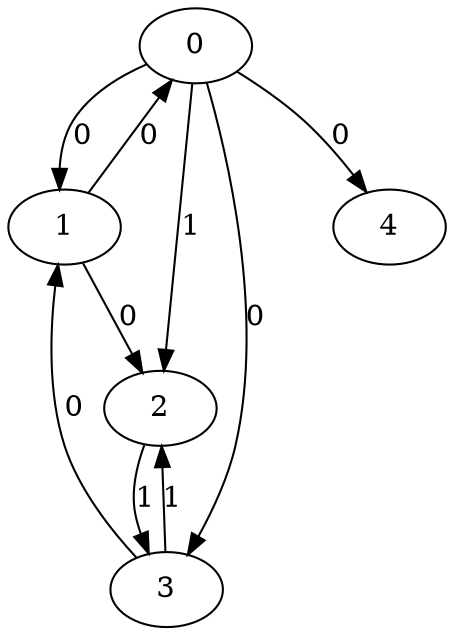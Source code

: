 // Source:1967 Canonical: -1 0 1 0 0 0 -1 0 -1 -1 -1 -1 -1 1 -1 -1 0 1 -1 -1 -1 -1 -1 -1 -1
digraph HRA_from_1967_graph_000 {
  0 -> 1 [label="0"];
  0 -> 2 [label="1"];
  0 -> 3 [label="0"];
  1 -> 0 [label="0"];
  1 -> 2 [label="0"];
  2 -> 3 [label="1"];
  3 -> 1 [label="0"];
  3 -> 2 [label="1"];
  0 -> 4 [label="0"];
}

// Source:1967 Canonical: -1 0 1 0 0 0 -1 0 -1 -1 -1 -1 -1 1 -1 -1 0 1 -1 -1 0 -1 -1 -1 -1
digraph HRA_from_1967_graph_001 {
  0 -> 1 [label="0"];
  0 -> 2 [label="1"];
  0 -> 3 [label="0"];
  1 -> 0 [label="0"];
  1 -> 2 [label="0"];
  2 -> 3 [label="1"];
  3 -> 1 [label="0"];
  3 -> 2 [label="1"];
  0 -> 4 [label="0"];
  4 -> 0 [label="0"];
}

// Source:1967 Canonical: -1 0 1 0 -1 0 -1 0 -1 0 -1 -1 -1 1 -1 -1 0 1 -1 -1 -1 -1 -1 -1 -1
digraph HRA_from_1967_graph_002 {
  0 -> 1 [label="0"];
  0 -> 2 [label="1"];
  0 -> 3 [label="0"];
  1 -> 0 [label="0"];
  1 -> 2 [label="0"];
  2 -> 3 [label="1"];
  3 -> 1 [label="0"];
  3 -> 2 [label="1"];
  1 -> 4 [label="0"];
}

// Source:1967 Canonical: -1 0 1 0 0 0 -1 0 -1 0 -1 -1 -1 1 -1 -1 0 1 -1 -1 -1 -1 -1 -1 -1
digraph HRA_from_1967_graph_003 {
  0 -> 1 [label="0"];
  0 -> 2 [label="1"];
  0 -> 3 [label="0"];
  1 -> 0 [label="0"];
  1 -> 2 [label="0"];
  2 -> 3 [label="1"];
  3 -> 1 [label="0"];
  3 -> 2 [label="1"];
  0 -> 4 [label="0"];
  1 -> 4 [label="0"];
}

// Source:1967 Canonical: -1 0 1 0 -1 0 -1 0 -1 0 -1 -1 -1 1 -1 -1 0 1 -1 -1 0 -1 -1 -1 -1
digraph HRA_from_1967_graph_004 {
  0 -> 1 [label="0"];
  0 -> 2 [label="1"];
  0 -> 3 [label="0"];
  1 -> 0 [label="0"];
  1 -> 2 [label="0"];
  2 -> 3 [label="1"];
  3 -> 1 [label="0"];
  3 -> 2 [label="1"];
  4 -> 0 [label="0"];
  1 -> 4 [label="0"];
}

// Source:1967 Canonical: -1 0 1 0 0 0 -1 0 -1 0 -1 -1 -1 1 -1 -1 0 1 -1 -1 0 -1 -1 -1 -1
digraph HRA_from_1967_graph_005 {
  0 -> 1 [label="0"];
  0 -> 2 [label="1"];
  0 -> 3 [label="0"];
  1 -> 0 [label="0"];
  1 -> 2 [label="0"];
  2 -> 3 [label="1"];
  3 -> 1 [label="0"];
  3 -> 2 [label="1"];
  0 -> 4 [label="0"];
  4 -> 0 [label="0"];
  1 -> 4 [label="0"];
}

// Source:1967 Canonical: -1 0 1 0 0 0 -1 0 -1 -1 -1 -1 -1 1 -1 -1 0 1 -1 -1 -1 0 -1 -1 -1
digraph HRA_from_1967_graph_006 {
  0 -> 1 [label="0"];
  0 -> 2 [label="1"];
  0 -> 3 [label="0"];
  1 -> 0 [label="0"];
  1 -> 2 [label="0"];
  2 -> 3 [label="1"];
  3 -> 1 [label="0"];
  3 -> 2 [label="1"];
  0 -> 4 [label="0"];
  4 -> 1 [label="0"];
}

// Source:1967 Canonical: -1 0 1 0 0 0 -1 0 -1 -1 -1 -1 -1 1 -1 -1 0 1 -1 -1 0 0 -1 -1 -1
digraph HRA_from_1967_graph_007 {
  0 -> 1 [label="0"];
  0 -> 2 [label="1"];
  0 -> 3 [label="0"];
  1 -> 0 [label="0"];
  1 -> 2 [label="0"];
  2 -> 3 [label="1"];
  3 -> 1 [label="0"];
  3 -> 2 [label="1"];
  0 -> 4 [label="0"];
  4 -> 0 [label="0"];
  4 -> 1 [label="0"];
}

// Source:1967 Canonical: -1 0 1 0 -1 0 -1 0 -1 0 -1 -1 -1 1 -1 -1 0 1 -1 -1 -1 0 -1 -1 -1
digraph HRA_from_1967_graph_008 {
  0 -> 1 [label="0"];
  0 -> 2 [label="1"];
  0 -> 3 [label="0"];
  1 -> 0 [label="0"];
  1 -> 2 [label="0"];
  2 -> 3 [label="1"];
  3 -> 1 [label="0"];
  3 -> 2 [label="1"];
  1 -> 4 [label="0"];
  4 -> 1 [label="0"];
}

// Source:1967 Canonical: -1 0 1 0 0 0 -1 0 -1 0 -1 -1 -1 1 -1 -1 0 1 -1 -1 -1 0 -1 -1 -1
digraph HRA_from_1967_graph_009 {
  0 -> 1 [label="0"];
  0 -> 2 [label="1"];
  0 -> 3 [label="0"];
  1 -> 0 [label="0"];
  1 -> 2 [label="0"];
  2 -> 3 [label="1"];
  3 -> 1 [label="0"];
  3 -> 2 [label="1"];
  0 -> 4 [label="0"];
  1 -> 4 [label="0"];
  4 -> 1 [label="0"];
}

// Source:1967 Canonical: -1 0 1 0 -1 0 -1 0 -1 0 -1 -1 -1 1 -1 -1 0 1 -1 -1 0 0 -1 -1 -1
digraph HRA_from_1967_graph_010 {
  0 -> 1 [label="0"];
  0 -> 2 [label="1"];
  0 -> 3 [label="0"];
  1 -> 0 [label="0"];
  1 -> 2 [label="0"];
  2 -> 3 [label="1"];
  3 -> 1 [label="0"];
  3 -> 2 [label="1"];
  4 -> 0 [label="0"];
  1 -> 4 [label="0"];
  4 -> 1 [label="0"];
}

// Source:1967 Canonical: -1 0 1 0 0 0 -1 0 -1 0 -1 -1 -1 1 -1 -1 0 1 -1 -1 0 0 -1 -1 -1
digraph HRA_from_1967_graph_011 {
  0 -> 1 [label="0"];
  0 -> 2 [label="1"];
  0 -> 3 [label="0"];
  1 -> 0 [label="0"];
  1 -> 2 [label="0"];
  2 -> 3 [label="1"];
  3 -> 1 [label="0"];
  3 -> 2 [label="1"];
  0 -> 4 [label="0"];
  4 -> 0 [label="0"];
  1 -> 4 [label="0"];
  4 -> 1 [label="0"];
}

// Source:1967 Canonical: -1 0 1 0 -1 0 -1 0 -1 -1 -1 -1 -1 1 0 -1 0 1 -1 -1 -1 -1 -1 -1 -1
digraph HRA_from_1967_graph_012 {
  0 -> 1 [label="0"];
  0 -> 2 [label="1"];
  0 -> 3 [label="0"];
  1 -> 0 [label="0"];
  1 -> 2 [label="0"];
  2 -> 3 [label="1"];
  3 -> 1 [label="0"];
  3 -> 2 [label="1"];
  2 -> 4 [label="0"];
}

// Source:1967 Canonical: -1 0 1 0 0 0 -1 0 -1 -1 -1 -1 -1 1 0 -1 0 1 -1 -1 -1 -1 -1 -1 -1
digraph HRA_from_1967_graph_013 {
  0 -> 1 [label="0"];
  0 -> 2 [label="1"];
  0 -> 3 [label="0"];
  1 -> 0 [label="0"];
  1 -> 2 [label="0"];
  2 -> 3 [label="1"];
  3 -> 1 [label="0"];
  3 -> 2 [label="1"];
  0 -> 4 [label="0"];
  2 -> 4 [label="0"];
}

// Source:1967 Canonical: -1 0 1 0 -1 0 -1 0 -1 -1 -1 -1 -1 1 0 -1 0 1 -1 -1 0 -1 -1 -1 -1
digraph HRA_from_1967_graph_014 {
  0 -> 1 [label="0"];
  0 -> 2 [label="1"];
  0 -> 3 [label="0"];
  1 -> 0 [label="0"];
  1 -> 2 [label="0"];
  2 -> 3 [label="1"];
  3 -> 1 [label="0"];
  3 -> 2 [label="1"];
  4 -> 0 [label="0"];
  2 -> 4 [label="0"];
}

// Source:1967 Canonical: -1 0 1 0 0 0 -1 0 -1 -1 -1 -1 -1 1 0 -1 0 1 -1 -1 0 -1 -1 -1 -1
digraph HRA_from_1967_graph_015 {
  0 -> 1 [label="0"];
  0 -> 2 [label="1"];
  0 -> 3 [label="0"];
  1 -> 0 [label="0"];
  1 -> 2 [label="0"];
  2 -> 3 [label="1"];
  3 -> 1 [label="0"];
  3 -> 2 [label="1"];
  0 -> 4 [label="0"];
  4 -> 0 [label="0"];
  2 -> 4 [label="0"];
}

// Source:1967 Canonical: -1 0 1 0 -1 0 -1 0 -1 0 -1 -1 -1 1 0 -1 0 1 -1 -1 -1 -1 -1 -1 -1
digraph HRA_from_1967_graph_016 {
  0 -> 1 [label="0"];
  0 -> 2 [label="1"];
  0 -> 3 [label="0"];
  1 -> 0 [label="0"];
  1 -> 2 [label="0"];
  2 -> 3 [label="1"];
  3 -> 1 [label="0"];
  3 -> 2 [label="1"];
  1 -> 4 [label="0"];
  2 -> 4 [label="0"];
}

// Source:1967 Canonical: -1 0 1 0 0 0 -1 0 -1 0 -1 -1 -1 1 0 -1 0 1 -1 -1 -1 -1 -1 -1 -1
digraph HRA_from_1967_graph_017 {
  0 -> 1 [label="0"];
  0 -> 2 [label="1"];
  0 -> 3 [label="0"];
  1 -> 0 [label="0"];
  1 -> 2 [label="0"];
  2 -> 3 [label="1"];
  3 -> 1 [label="0"];
  3 -> 2 [label="1"];
  0 -> 4 [label="0"];
  1 -> 4 [label="0"];
  2 -> 4 [label="0"];
}

// Source:1967 Canonical: -1 0 1 0 -1 0 -1 0 -1 0 -1 -1 -1 1 0 -1 0 1 -1 -1 0 -1 -1 -1 -1
digraph HRA_from_1967_graph_018 {
  0 -> 1 [label="0"];
  0 -> 2 [label="1"];
  0 -> 3 [label="0"];
  1 -> 0 [label="0"];
  1 -> 2 [label="0"];
  2 -> 3 [label="1"];
  3 -> 1 [label="0"];
  3 -> 2 [label="1"];
  4 -> 0 [label="0"];
  1 -> 4 [label="0"];
  2 -> 4 [label="0"];
}

// Source:1967 Canonical: -1 0 1 0 0 0 -1 0 -1 0 -1 -1 -1 1 0 -1 0 1 -1 -1 0 -1 -1 -1 -1
digraph HRA_from_1967_graph_019 {
  0 -> 1 [label="0"];
  0 -> 2 [label="1"];
  0 -> 3 [label="0"];
  1 -> 0 [label="0"];
  1 -> 2 [label="0"];
  2 -> 3 [label="1"];
  3 -> 1 [label="0"];
  3 -> 2 [label="1"];
  0 -> 4 [label="0"];
  4 -> 0 [label="0"];
  1 -> 4 [label="0"];
  2 -> 4 [label="0"];
}

// Source:1967 Canonical: -1 0 1 0 -1 0 -1 0 -1 -1 -1 -1 -1 1 0 -1 0 1 -1 -1 -1 0 -1 -1 -1
digraph HRA_from_1967_graph_020 {
  0 -> 1 [label="0"];
  0 -> 2 [label="1"];
  0 -> 3 [label="0"];
  1 -> 0 [label="0"];
  1 -> 2 [label="0"];
  2 -> 3 [label="1"];
  3 -> 1 [label="0"];
  3 -> 2 [label="1"];
  4 -> 1 [label="0"];
  2 -> 4 [label="0"];
}

// Source:1967 Canonical: -1 0 1 0 0 0 -1 0 -1 -1 -1 -1 -1 1 0 -1 0 1 -1 -1 -1 0 -1 -1 -1
digraph HRA_from_1967_graph_021 {
  0 -> 1 [label="0"];
  0 -> 2 [label="1"];
  0 -> 3 [label="0"];
  1 -> 0 [label="0"];
  1 -> 2 [label="0"];
  2 -> 3 [label="1"];
  3 -> 1 [label="0"];
  3 -> 2 [label="1"];
  0 -> 4 [label="0"];
  4 -> 1 [label="0"];
  2 -> 4 [label="0"];
}

// Source:1967 Canonical: -1 0 1 0 -1 0 -1 0 -1 -1 -1 -1 -1 1 0 -1 0 1 -1 -1 0 0 -1 -1 -1
digraph HRA_from_1967_graph_022 {
  0 -> 1 [label="0"];
  0 -> 2 [label="1"];
  0 -> 3 [label="0"];
  1 -> 0 [label="0"];
  1 -> 2 [label="0"];
  2 -> 3 [label="1"];
  3 -> 1 [label="0"];
  3 -> 2 [label="1"];
  4 -> 0 [label="0"];
  4 -> 1 [label="0"];
  2 -> 4 [label="0"];
}

// Source:1967 Canonical: -1 0 1 0 0 0 -1 0 -1 -1 -1 -1 -1 1 0 -1 0 1 -1 -1 0 0 -1 -1 -1
digraph HRA_from_1967_graph_023 {
  0 -> 1 [label="0"];
  0 -> 2 [label="1"];
  0 -> 3 [label="0"];
  1 -> 0 [label="0"];
  1 -> 2 [label="0"];
  2 -> 3 [label="1"];
  3 -> 1 [label="0"];
  3 -> 2 [label="1"];
  0 -> 4 [label="0"];
  4 -> 0 [label="0"];
  4 -> 1 [label="0"];
  2 -> 4 [label="0"];
}

// Source:1967 Canonical: -1 0 1 0 -1 0 -1 0 -1 0 -1 -1 -1 1 0 -1 0 1 -1 -1 -1 0 -1 -1 -1
digraph HRA_from_1967_graph_024 {
  0 -> 1 [label="0"];
  0 -> 2 [label="1"];
  0 -> 3 [label="0"];
  1 -> 0 [label="0"];
  1 -> 2 [label="0"];
  2 -> 3 [label="1"];
  3 -> 1 [label="0"];
  3 -> 2 [label="1"];
  1 -> 4 [label="0"];
  4 -> 1 [label="0"];
  2 -> 4 [label="0"];
}

// Source:1967 Canonical: -1 0 1 0 0 0 -1 0 -1 0 -1 -1 -1 1 0 -1 0 1 -1 -1 -1 0 -1 -1 -1
digraph HRA_from_1967_graph_025 {
  0 -> 1 [label="0"];
  0 -> 2 [label="1"];
  0 -> 3 [label="0"];
  1 -> 0 [label="0"];
  1 -> 2 [label="0"];
  2 -> 3 [label="1"];
  3 -> 1 [label="0"];
  3 -> 2 [label="1"];
  0 -> 4 [label="0"];
  1 -> 4 [label="0"];
  4 -> 1 [label="0"];
  2 -> 4 [label="0"];
}

// Source:1967 Canonical: -1 0 1 0 -1 0 -1 0 -1 0 -1 -1 -1 1 0 -1 0 1 -1 -1 0 0 -1 -1 -1
digraph HRA_from_1967_graph_026 {
  0 -> 1 [label="0"];
  0 -> 2 [label="1"];
  0 -> 3 [label="0"];
  1 -> 0 [label="0"];
  1 -> 2 [label="0"];
  2 -> 3 [label="1"];
  3 -> 1 [label="0"];
  3 -> 2 [label="1"];
  4 -> 0 [label="0"];
  1 -> 4 [label="0"];
  4 -> 1 [label="0"];
  2 -> 4 [label="0"];
}

// Source:1967 Canonical: -1 0 1 0 0 0 -1 0 -1 0 -1 -1 -1 1 0 -1 0 1 -1 -1 0 0 -1 -1 -1
digraph HRA_from_1967_graph_027 {
  0 -> 1 [label="0"];
  0 -> 2 [label="1"];
  0 -> 3 [label="0"];
  1 -> 0 [label="0"];
  1 -> 2 [label="0"];
  2 -> 3 [label="1"];
  3 -> 1 [label="0"];
  3 -> 2 [label="1"];
  0 -> 4 [label="0"];
  4 -> 0 [label="0"];
  1 -> 4 [label="0"];
  4 -> 1 [label="0"];
  2 -> 4 [label="0"];
}

// Source:1967 Canonical: -1 0 1 0 0 0 -1 0 -1 -1 -1 -1 -1 1 -1 -1 0 1 -1 -1 -1 -1 0 -1 -1
digraph HRA_from_1967_graph_028 {
  0 -> 1 [label="0"];
  0 -> 2 [label="1"];
  0 -> 3 [label="0"];
  1 -> 0 [label="0"];
  1 -> 2 [label="0"];
  2 -> 3 [label="1"];
  3 -> 1 [label="0"];
  3 -> 2 [label="1"];
  0 -> 4 [label="0"];
  4 -> 2 [label="0"];
}

// Source:1967 Canonical: -1 0 1 0 0 0 -1 0 -1 -1 -1 -1 -1 1 -1 -1 0 1 -1 -1 0 -1 0 -1 -1
digraph HRA_from_1967_graph_029 {
  0 -> 1 [label="0"];
  0 -> 2 [label="1"];
  0 -> 3 [label="0"];
  1 -> 0 [label="0"];
  1 -> 2 [label="0"];
  2 -> 3 [label="1"];
  3 -> 1 [label="0"];
  3 -> 2 [label="1"];
  0 -> 4 [label="0"];
  4 -> 0 [label="0"];
  4 -> 2 [label="0"];
}

// Source:1967 Canonical: -1 0 1 0 -1 0 -1 0 -1 0 -1 -1 -1 1 -1 -1 0 1 -1 -1 -1 -1 0 -1 -1
digraph HRA_from_1967_graph_030 {
  0 -> 1 [label="0"];
  0 -> 2 [label="1"];
  0 -> 3 [label="0"];
  1 -> 0 [label="0"];
  1 -> 2 [label="0"];
  2 -> 3 [label="1"];
  3 -> 1 [label="0"];
  3 -> 2 [label="1"];
  1 -> 4 [label="0"];
  4 -> 2 [label="0"];
}

// Source:1967 Canonical: -1 0 1 0 0 0 -1 0 -1 0 -1 -1 -1 1 -1 -1 0 1 -1 -1 -1 -1 0 -1 -1
digraph HRA_from_1967_graph_031 {
  0 -> 1 [label="0"];
  0 -> 2 [label="1"];
  0 -> 3 [label="0"];
  1 -> 0 [label="0"];
  1 -> 2 [label="0"];
  2 -> 3 [label="1"];
  3 -> 1 [label="0"];
  3 -> 2 [label="1"];
  0 -> 4 [label="0"];
  1 -> 4 [label="0"];
  4 -> 2 [label="0"];
}

// Source:1967 Canonical: -1 0 1 0 -1 0 -1 0 -1 0 -1 -1 -1 1 -1 -1 0 1 -1 -1 0 -1 0 -1 -1
digraph HRA_from_1967_graph_032 {
  0 -> 1 [label="0"];
  0 -> 2 [label="1"];
  0 -> 3 [label="0"];
  1 -> 0 [label="0"];
  1 -> 2 [label="0"];
  2 -> 3 [label="1"];
  3 -> 1 [label="0"];
  3 -> 2 [label="1"];
  4 -> 0 [label="0"];
  1 -> 4 [label="0"];
  4 -> 2 [label="0"];
}

// Source:1967 Canonical: -1 0 1 0 0 0 -1 0 -1 0 -1 -1 -1 1 -1 -1 0 1 -1 -1 0 -1 0 -1 -1
digraph HRA_from_1967_graph_033 {
  0 -> 1 [label="0"];
  0 -> 2 [label="1"];
  0 -> 3 [label="0"];
  1 -> 0 [label="0"];
  1 -> 2 [label="0"];
  2 -> 3 [label="1"];
  3 -> 1 [label="0"];
  3 -> 2 [label="1"];
  0 -> 4 [label="0"];
  4 -> 0 [label="0"];
  1 -> 4 [label="0"];
  4 -> 2 [label="0"];
}

// Source:1967 Canonical: -1 0 1 0 0 0 -1 0 -1 -1 -1 -1 -1 1 -1 -1 0 1 -1 -1 -1 0 0 -1 -1
digraph HRA_from_1967_graph_034 {
  0 -> 1 [label="0"];
  0 -> 2 [label="1"];
  0 -> 3 [label="0"];
  1 -> 0 [label="0"];
  1 -> 2 [label="0"];
  2 -> 3 [label="1"];
  3 -> 1 [label="0"];
  3 -> 2 [label="1"];
  0 -> 4 [label="0"];
  4 -> 1 [label="0"];
  4 -> 2 [label="0"];
}

// Source:1967 Canonical: -1 0 1 0 0 0 -1 0 -1 -1 -1 -1 -1 1 -1 -1 0 1 -1 -1 0 0 0 -1 -1
digraph HRA_from_1967_graph_035 {
  0 -> 1 [label="0"];
  0 -> 2 [label="1"];
  0 -> 3 [label="0"];
  1 -> 0 [label="0"];
  1 -> 2 [label="0"];
  2 -> 3 [label="1"];
  3 -> 1 [label="0"];
  3 -> 2 [label="1"];
  0 -> 4 [label="0"];
  4 -> 0 [label="0"];
  4 -> 1 [label="0"];
  4 -> 2 [label="0"];
}

// Source:1967 Canonical: -1 0 1 0 -1 0 -1 0 -1 0 -1 -1 -1 1 -1 -1 0 1 -1 -1 -1 0 0 -1 -1
digraph HRA_from_1967_graph_036 {
  0 -> 1 [label="0"];
  0 -> 2 [label="1"];
  0 -> 3 [label="0"];
  1 -> 0 [label="0"];
  1 -> 2 [label="0"];
  2 -> 3 [label="1"];
  3 -> 1 [label="0"];
  3 -> 2 [label="1"];
  1 -> 4 [label="0"];
  4 -> 1 [label="0"];
  4 -> 2 [label="0"];
}

// Source:1967 Canonical: -1 0 1 0 0 0 -1 0 -1 0 -1 -1 -1 1 -1 -1 0 1 -1 -1 -1 0 0 -1 -1
digraph HRA_from_1967_graph_037 {
  0 -> 1 [label="0"];
  0 -> 2 [label="1"];
  0 -> 3 [label="0"];
  1 -> 0 [label="0"];
  1 -> 2 [label="0"];
  2 -> 3 [label="1"];
  3 -> 1 [label="0"];
  3 -> 2 [label="1"];
  0 -> 4 [label="0"];
  1 -> 4 [label="0"];
  4 -> 1 [label="0"];
  4 -> 2 [label="0"];
}

// Source:1967 Canonical: -1 0 1 0 -1 0 -1 0 -1 0 -1 -1 -1 1 -1 -1 0 1 -1 -1 0 0 0 -1 -1
digraph HRA_from_1967_graph_038 {
  0 -> 1 [label="0"];
  0 -> 2 [label="1"];
  0 -> 3 [label="0"];
  1 -> 0 [label="0"];
  1 -> 2 [label="0"];
  2 -> 3 [label="1"];
  3 -> 1 [label="0"];
  3 -> 2 [label="1"];
  4 -> 0 [label="0"];
  1 -> 4 [label="0"];
  4 -> 1 [label="0"];
  4 -> 2 [label="0"];
}

// Source:1967 Canonical: -1 0 1 0 0 0 -1 0 -1 0 -1 -1 -1 1 -1 -1 0 1 -1 -1 0 0 0 -1 -1
digraph HRA_from_1967_graph_039 {
  0 -> 1 [label="0"];
  0 -> 2 [label="1"];
  0 -> 3 [label="0"];
  1 -> 0 [label="0"];
  1 -> 2 [label="0"];
  2 -> 3 [label="1"];
  3 -> 1 [label="0"];
  3 -> 2 [label="1"];
  0 -> 4 [label="0"];
  4 -> 0 [label="0"];
  1 -> 4 [label="0"];
  4 -> 1 [label="0"];
  4 -> 2 [label="0"];
}

// Source:1967 Canonical: -1 0 1 0 -1 0 -1 0 -1 -1 -1 -1 -1 1 0 -1 0 1 -1 -1 -1 -1 0 -1 -1
digraph HRA_from_1967_graph_040 {
  0 -> 1 [label="0"];
  0 -> 2 [label="1"];
  0 -> 3 [label="0"];
  1 -> 0 [label="0"];
  1 -> 2 [label="0"];
  2 -> 3 [label="1"];
  3 -> 1 [label="0"];
  3 -> 2 [label="1"];
  2 -> 4 [label="0"];
  4 -> 2 [label="0"];
}

// Source:1967 Canonical: -1 0 1 0 0 0 -1 0 -1 -1 -1 -1 -1 1 0 -1 0 1 -1 -1 -1 -1 0 -1 -1
digraph HRA_from_1967_graph_041 {
  0 -> 1 [label="0"];
  0 -> 2 [label="1"];
  0 -> 3 [label="0"];
  1 -> 0 [label="0"];
  1 -> 2 [label="0"];
  2 -> 3 [label="1"];
  3 -> 1 [label="0"];
  3 -> 2 [label="1"];
  0 -> 4 [label="0"];
  2 -> 4 [label="0"];
  4 -> 2 [label="0"];
}

// Source:1967 Canonical: -1 0 1 0 -1 0 -1 0 -1 -1 -1 -1 -1 1 0 -1 0 1 -1 -1 0 -1 0 -1 -1
digraph HRA_from_1967_graph_042 {
  0 -> 1 [label="0"];
  0 -> 2 [label="1"];
  0 -> 3 [label="0"];
  1 -> 0 [label="0"];
  1 -> 2 [label="0"];
  2 -> 3 [label="1"];
  3 -> 1 [label="0"];
  3 -> 2 [label="1"];
  4 -> 0 [label="0"];
  2 -> 4 [label="0"];
  4 -> 2 [label="0"];
}

// Source:1967 Canonical: -1 0 1 0 0 0 -1 0 -1 -1 -1 -1 -1 1 0 -1 0 1 -1 -1 0 -1 0 -1 -1
digraph HRA_from_1967_graph_043 {
  0 -> 1 [label="0"];
  0 -> 2 [label="1"];
  0 -> 3 [label="0"];
  1 -> 0 [label="0"];
  1 -> 2 [label="0"];
  2 -> 3 [label="1"];
  3 -> 1 [label="0"];
  3 -> 2 [label="1"];
  0 -> 4 [label="0"];
  4 -> 0 [label="0"];
  2 -> 4 [label="0"];
  4 -> 2 [label="0"];
}

// Source:1967 Canonical: -1 0 1 0 -1 0 -1 0 -1 0 -1 -1 -1 1 0 -1 0 1 -1 -1 -1 -1 0 -1 -1
digraph HRA_from_1967_graph_044 {
  0 -> 1 [label="0"];
  0 -> 2 [label="1"];
  0 -> 3 [label="0"];
  1 -> 0 [label="0"];
  1 -> 2 [label="0"];
  2 -> 3 [label="1"];
  3 -> 1 [label="0"];
  3 -> 2 [label="1"];
  1 -> 4 [label="0"];
  2 -> 4 [label="0"];
  4 -> 2 [label="0"];
}

// Source:1967 Canonical: -1 0 1 0 0 0 -1 0 -1 0 -1 -1 -1 1 0 -1 0 1 -1 -1 -1 -1 0 -1 -1
digraph HRA_from_1967_graph_045 {
  0 -> 1 [label="0"];
  0 -> 2 [label="1"];
  0 -> 3 [label="0"];
  1 -> 0 [label="0"];
  1 -> 2 [label="0"];
  2 -> 3 [label="1"];
  3 -> 1 [label="0"];
  3 -> 2 [label="1"];
  0 -> 4 [label="0"];
  1 -> 4 [label="0"];
  2 -> 4 [label="0"];
  4 -> 2 [label="0"];
}

// Source:1967 Canonical: -1 0 1 0 -1 0 -1 0 -1 0 -1 -1 -1 1 0 -1 0 1 -1 -1 0 -1 0 -1 -1
digraph HRA_from_1967_graph_046 {
  0 -> 1 [label="0"];
  0 -> 2 [label="1"];
  0 -> 3 [label="0"];
  1 -> 0 [label="0"];
  1 -> 2 [label="0"];
  2 -> 3 [label="1"];
  3 -> 1 [label="0"];
  3 -> 2 [label="1"];
  4 -> 0 [label="0"];
  1 -> 4 [label="0"];
  2 -> 4 [label="0"];
  4 -> 2 [label="0"];
}

// Source:1967 Canonical: -1 0 1 0 0 0 -1 0 -1 0 -1 -1 -1 1 0 -1 0 1 -1 -1 0 -1 0 -1 -1
digraph HRA_from_1967_graph_047 {
  0 -> 1 [label="0"];
  0 -> 2 [label="1"];
  0 -> 3 [label="0"];
  1 -> 0 [label="0"];
  1 -> 2 [label="0"];
  2 -> 3 [label="1"];
  3 -> 1 [label="0"];
  3 -> 2 [label="1"];
  0 -> 4 [label="0"];
  4 -> 0 [label="0"];
  1 -> 4 [label="0"];
  2 -> 4 [label="0"];
  4 -> 2 [label="0"];
}

// Source:1967 Canonical: -1 0 1 0 -1 0 -1 0 -1 -1 -1 -1 -1 1 0 -1 0 1 -1 -1 -1 0 0 -1 -1
digraph HRA_from_1967_graph_048 {
  0 -> 1 [label="0"];
  0 -> 2 [label="1"];
  0 -> 3 [label="0"];
  1 -> 0 [label="0"];
  1 -> 2 [label="0"];
  2 -> 3 [label="1"];
  3 -> 1 [label="0"];
  3 -> 2 [label="1"];
  4 -> 1 [label="0"];
  2 -> 4 [label="0"];
  4 -> 2 [label="0"];
}

// Source:1967 Canonical: -1 0 1 0 0 0 -1 0 -1 -1 -1 -1 -1 1 0 -1 0 1 -1 -1 -1 0 0 -1 -1
digraph HRA_from_1967_graph_049 {
  0 -> 1 [label="0"];
  0 -> 2 [label="1"];
  0 -> 3 [label="0"];
  1 -> 0 [label="0"];
  1 -> 2 [label="0"];
  2 -> 3 [label="1"];
  3 -> 1 [label="0"];
  3 -> 2 [label="1"];
  0 -> 4 [label="0"];
  4 -> 1 [label="0"];
  2 -> 4 [label="0"];
  4 -> 2 [label="0"];
}

// Source:1967 Canonical: -1 0 1 0 -1 0 -1 0 -1 -1 -1 -1 -1 1 0 -1 0 1 -1 -1 0 0 0 -1 -1
digraph HRA_from_1967_graph_050 {
  0 -> 1 [label="0"];
  0 -> 2 [label="1"];
  0 -> 3 [label="0"];
  1 -> 0 [label="0"];
  1 -> 2 [label="0"];
  2 -> 3 [label="1"];
  3 -> 1 [label="0"];
  3 -> 2 [label="1"];
  4 -> 0 [label="0"];
  4 -> 1 [label="0"];
  2 -> 4 [label="0"];
  4 -> 2 [label="0"];
}

// Source:1967 Canonical: -1 0 1 0 0 0 -1 0 -1 -1 -1 -1 -1 1 0 -1 0 1 -1 -1 0 0 0 -1 -1
digraph HRA_from_1967_graph_051 {
  0 -> 1 [label="0"];
  0 -> 2 [label="1"];
  0 -> 3 [label="0"];
  1 -> 0 [label="0"];
  1 -> 2 [label="0"];
  2 -> 3 [label="1"];
  3 -> 1 [label="0"];
  3 -> 2 [label="1"];
  0 -> 4 [label="0"];
  4 -> 0 [label="0"];
  4 -> 1 [label="0"];
  2 -> 4 [label="0"];
  4 -> 2 [label="0"];
}

// Source:1967 Canonical: -1 0 1 0 -1 0 -1 0 -1 0 -1 -1 -1 1 0 -1 0 1 -1 -1 -1 0 0 -1 -1
digraph HRA_from_1967_graph_052 {
  0 -> 1 [label="0"];
  0 -> 2 [label="1"];
  0 -> 3 [label="0"];
  1 -> 0 [label="0"];
  1 -> 2 [label="0"];
  2 -> 3 [label="1"];
  3 -> 1 [label="0"];
  3 -> 2 [label="1"];
  1 -> 4 [label="0"];
  4 -> 1 [label="0"];
  2 -> 4 [label="0"];
  4 -> 2 [label="0"];
}

// Source:1967 Canonical: -1 0 1 0 0 0 -1 0 -1 0 -1 -1 -1 1 0 -1 0 1 -1 -1 -1 0 0 -1 -1
digraph HRA_from_1967_graph_053 {
  0 -> 1 [label="0"];
  0 -> 2 [label="1"];
  0 -> 3 [label="0"];
  1 -> 0 [label="0"];
  1 -> 2 [label="0"];
  2 -> 3 [label="1"];
  3 -> 1 [label="0"];
  3 -> 2 [label="1"];
  0 -> 4 [label="0"];
  1 -> 4 [label="0"];
  4 -> 1 [label="0"];
  2 -> 4 [label="0"];
  4 -> 2 [label="0"];
}

// Source:1967 Canonical: -1 0 1 0 -1 0 -1 0 -1 0 -1 -1 -1 1 0 -1 0 1 -1 -1 0 0 0 -1 -1
digraph HRA_from_1967_graph_054 {
  0 -> 1 [label="0"];
  0 -> 2 [label="1"];
  0 -> 3 [label="0"];
  1 -> 0 [label="0"];
  1 -> 2 [label="0"];
  2 -> 3 [label="1"];
  3 -> 1 [label="0"];
  3 -> 2 [label="1"];
  4 -> 0 [label="0"];
  1 -> 4 [label="0"];
  4 -> 1 [label="0"];
  2 -> 4 [label="0"];
  4 -> 2 [label="0"];
}

// Source:1967 Canonical: -1 0 1 0 0 0 -1 0 -1 0 -1 -1 -1 1 0 -1 0 1 -1 -1 0 0 0 -1 -1
digraph HRA_from_1967_graph_055 {
  0 -> 1 [label="0"];
  0 -> 2 [label="1"];
  0 -> 3 [label="0"];
  1 -> 0 [label="0"];
  1 -> 2 [label="0"];
  2 -> 3 [label="1"];
  3 -> 1 [label="0"];
  3 -> 2 [label="1"];
  0 -> 4 [label="0"];
  4 -> 0 [label="0"];
  1 -> 4 [label="0"];
  4 -> 1 [label="0"];
  2 -> 4 [label="0"];
  4 -> 2 [label="0"];
}

// Source:1967 Canonical: -1 0 1 0 -1 0 -1 0 -1 -1 -1 -1 -1 1 -1 -1 0 1 -1 0 -1 -1 -1 -1 -1
digraph HRA_from_1967_graph_056 {
  0 -> 1 [label="0"];
  0 -> 2 [label="1"];
  0 -> 3 [label="0"];
  1 -> 0 [label="0"];
  1 -> 2 [label="0"];
  2 -> 3 [label="1"];
  3 -> 1 [label="0"];
  3 -> 2 [label="1"];
  3 -> 4 [label="0"];
}

// Source:1967 Canonical: -1 0 1 0 0 0 -1 0 -1 -1 -1 -1 -1 1 -1 -1 0 1 -1 0 -1 -1 -1 -1 -1
digraph HRA_from_1967_graph_057 {
  0 -> 1 [label="0"];
  0 -> 2 [label="1"];
  0 -> 3 [label="0"];
  1 -> 0 [label="0"];
  1 -> 2 [label="0"];
  2 -> 3 [label="1"];
  3 -> 1 [label="0"];
  3 -> 2 [label="1"];
  0 -> 4 [label="0"];
  3 -> 4 [label="0"];
}

// Source:1967 Canonical: -1 0 1 0 -1 0 -1 0 -1 -1 -1 -1 -1 1 -1 -1 0 1 -1 0 0 -1 -1 -1 -1
digraph HRA_from_1967_graph_058 {
  0 -> 1 [label="0"];
  0 -> 2 [label="1"];
  0 -> 3 [label="0"];
  1 -> 0 [label="0"];
  1 -> 2 [label="0"];
  2 -> 3 [label="1"];
  3 -> 1 [label="0"];
  3 -> 2 [label="1"];
  4 -> 0 [label="0"];
  3 -> 4 [label="0"];
}

// Source:1967 Canonical: -1 0 1 0 0 0 -1 0 -1 -1 -1 -1 -1 1 -1 -1 0 1 -1 0 0 -1 -1 -1 -1
digraph HRA_from_1967_graph_059 {
  0 -> 1 [label="0"];
  0 -> 2 [label="1"];
  0 -> 3 [label="0"];
  1 -> 0 [label="0"];
  1 -> 2 [label="0"];
  2 -> 3 [label="1"];
  3 -> 1 [label="0"];
  3 -> 2 [label="1"];
  0 -> 4 [label="0"];
  4 -> 0 [label="0"];
  3 -> 4 [label="0"];
}

// Source:1967 Canonical: -1 0 1 0 -1 0 -1 0 -1 0 -1 -1 -1 1 -1 -1 0 1 -1 0 -1 -1 -1 -1 -1
digraph HRA_from_1967_graph_060 {
  0 -> 1 [label="0"];
  0 -> 2 [label="1"];
  0 -> 3 [label="0"];
  1 -> 0 [label="0"];
  1 -> 2 [label="0"];
  2 -> 3 [label="1"];
  3 -> 1 [label="0"];
  3 -> 2 [label="1"];
  1 -> 4 [label="0"];
  3 -> 4 [label="0"];
}

// Source:1967 Canonical: -1 0 1 0 0 0 -1 0 -1 0 -1 -1 -1 1 -1 -1 0 1 -1 0 -1 -1 -1 -1 -1
digraph HRA_from_1967_graph_061 {
  0 -> 1 [label="0"];
  0 -> 2 [label="1"];
  0 -> 3 [label="0"];
  1 -> 0 [label="0"];
  1 -> 2 [label="0"];
  2 -> 3 [label="1"];
  3 -> 1 [label="0"];
  3 -> 2 [label="1"];
  0 -> 4 [label="0"];
  1 -> 4 [label="0"];
  3 -> 4 [label="0"];
}

// Source:1967 Canonical: -1 0 1 0 -1 0 -1 0 -1 0 -1 -1 -1 1 -1 -1 0 1 -1 0 0 -1 -1 -1 -1
digraph HRA_from_1967_graph_062 {
  0 -> 1 [label="0"];
  0 -> 2 [label="1"];
  0 -> 3 [label="0"];
  1 -> 0 [label="0"];
  1 -> 2 [label="0"];
  2 -> 3 [label="1"];
  3 -> 1 [label="0"];
  3 -> 2 [label="1"];
  4 -> 0 [label="0"];
  1 -> 4 [label="0"];
  3 -> 4 [label="0"];
}

// Source:1967 Canonical: -1 0 1 0 0 0 -1 0 -1 0 -1 -1 -1 1 -1 -1 0 1 -1 0 0 -1 -1 -1 -1
digraph HRA_from_1967_graph_063 {
  0 -> 1 [label="0"];
  0 -> 2 [label="1"];
  0 -> 3 [label="0"];
  1 -> 0 [label="0"];
  1 -> 2 [label="0"];
  2 -> 3 [label="1"];
  3 -> 1 [label="0"];
  3 -> 2 [label="1"];
  0 -> 4 [label="0"];
  4 -> 0 [label="0"];
  1 -> 4 [label="0"];
  3 -> 4 [label="0"];
}

// Source:1967 Canonical: -1 0 1 0 -1 0 -1 0 -1 -1 -1 -1 -1 1 -1 -1 0 1 -1 0 -1 0 -1 -1 -1
digraph HRA_from_1967_graph_064 {
  0 -> 1 [label="0"];
  0 -> 2 [label="1"];
  0 -> 3 [label="0"];
  1 -> 0 [label="0"];
  1 -> 2 [label="0"];
  2 -> 3 [label="1"];
  3 -> 1 [label="0"];
  3 -> 2 [label="1"];
  4 -> 1 [label="0"];
  3 -> 4 [label="0"];
}

// Source:1967 Canonical: -1 0 1 0 0 0 -1 0 -1 -1 -1 -1 -1 1 -1 -1 0 1 -1 0 -1 0 -1 -1 -1
digraph HRA_from_1967_graph_065 {
  0 -> 1 [label="0"];
  0 -> 2 [label="1"];
  0 -> 3 [label="0"];
  1 -> 0 [label="0"];
  1 -> 2 [label="0"];
  2 -> 3 [label="1"];
  3 -> 1 [label="0"];
  3 -> 2 [label="1"];
  0 -> 4 [label="0"];
  4 -> 1 [label="0"];
  3 -> 4 [label="0"];
}

// Source:1967 Canonical: -1 0 1 0 -1 0 -1 0 -1 -1 -1 -1 -1 1 -1 -1 0 1 -1 0 0 0 -1 -1 -1
digraph HRA_from_1967_graph_066 {
  0 -> 1 [label="0"];
  0 -> 2 [label="1"];
  0 -> 3 [label="0"];
  1 -> 0 [label="0"];
  1 -> 2 [label="0"];
  2 -> 3 [label="1"];
  3 -> 1 [label="0"];
  3 -> 2 [label="1"];
  4 -> 0 [label="0"];
  4 -> 1 [label="0"];
  3 -> 4 [label="0"];
}

// Source:1967 Canonical: -1 0 1 0 0 0 -1 0 -1 -1 -1 -1 -1 1 -1 -1 0 1 -1 0 0 0 -1 -1 -1
digraph HRA_from_1967_graph_067 {
  0 -> 1 [label="0"];
  0 -> 2 [label="1"];
  0 -> 3 [label="0"];
  1 -> 0 [label="0"];
  1 -> 2 [label="0"];
  2 -> 3 [label="1"];
  3 -> 1 [label="0"];
  3 -> 2 [label="1"];
  0 -> 4 [label="0"];
  4 -> 0 [label="0"];
  4 -> 1 [label="0"];
  3 -> 4 [label="0"];
}

// Source:1967 Canonical: -1 0 1 0 -1 0 -1 0 -1 0 -1 -1 -1 1 -1 -1 0 1 -1 0 -1 0 -1 -1 -1
digraph HRA_from_1967_graph_068 {
  0 -> 1 [label="0"];
  0 -> 2 [label="1"];
  0 -> 3 [label="0"];
  1 -> 0 [label="0"];
  1 -> 2 [label="0"];
  2 -> 3 [label="1"];
  3 -> 1 [label="0"];
  3 -> 2 [label="1"];
  1 -> 4 [label="0"];
  4 -> 1 [label="0"];
  3 -> 4 [label="0"];
}

// Source:1967 Canonical: -1 0 1 0 0 0 -1 0 -1 0 -1 -1 -1 1 -1 -1 0 1 -1 0 -1 0 -1 -1 -1
digraph HRA_from_1967_graph_069 {
  0 -> 1 [label="0"];
  0 -> 2 [label="1"];
  0 -> 3 [label="0"];
  1 -> 0 [label="0"];
  1 -> 2 [label="0"];
  2 -> 3 [label="1"];
  3 -> 1 [label="0"];
  3 -> 2 [label="1"];
  0 -> 4 [label="0"];
  1 -> 4 [label="0"];
  4 -> 1 [label="0"];
  3 -> 4 [label="0"];
}

// Source:1967 Canonical: -1 0 1 0 -1 0 -1 0 -1 0 -1 -1 -1 1 -1 -1 0 1 -1 0 0 0 -1 -1 -1
digraph HRA_from_1967_graph_070 {
  0 -> 1 [label="0"];
  0 -> 2 [label="1"];
  0 -> 3 [label="0"];
  1 -> 0 [label="0"];
  1 -> 2 [label="0"];
  2 -> 3 [label="1"];
  3 -> 1 [label="0"];
  3 -> 2 [label="1"];
  4 -> 0 [label="0"];
  1 -> 4 [label="0"];
  4 -> 1 [label="0"];
  3 -> 4 [label="0"];
}

// Source:1967 Canonical: -1 0 1 0 0 0 -1 0 -1 0 -1 -1 -1 1 -1 -1 0 1 -1 0 0 0 -1 -1 -1
digraph HRA_from_1967_graph_071 {
  0 -> 1 [label="0"];
  0 -> 2 [label="1"];
  0 -> 3 [label="0"];
  1 -> 0 [label="0"];
  1 -> 2 [label="0"];
  2 -> 3 [label="1"];
  3 -> 1 [label="0"];
  3 -> 2 [label="1"];
  0 -> 4 [label="0"];
  4 -> 0 [label="0"];
  1 -> 4 [label="0"];
  4 -> 1 [label="0"];
  3 -> 4 [label="0"];
}

// Source:1967 Canonical: -1 0 1 0 -1 0 -1 0 -1 -1 -1 -1 -1 1 0 -1 0 1 -1 0 -1 -1 -1 -1 -1
digraph HRA_from_1967_graph_072 {
  0 -> 1 [label="0"];
  0 -> 2 [label="1"];
  0 -> 3 [label="0"];
  1 -> 0 [label="0"];
  1 -> 2 [label="0"];
  2 -> 3 [label="1"];
  3 -> 1 [label="0"];
  3 -> 2 [label="1"];
  2 -> 4 [label="0"];
  3 -> 4 [label="0"];
}

// Source:1967 Canonical: -1 0 1 0 0 0 -1 0 -1 -1 -1 -1 -1 1 0 -1 0 1 -1 0 -1 -1 -1 -1 -1
digraph HRA_from_1967_graph_073 {
  0 -> 1 [label="0"];
  0 -> 2 [label="1"];
  0 -> 3 [label="0"];
  1 -> 0 [label="0"];
  1 -> 2 [label="0"];
  2 -> 3 [label="1"];
  3 -> 1 [label="0"];
  3 -> 2 [label="1"];
  0 -> 4 [label="0"];
  2 -> 4 [label="0"];
  3 -> 4 [label="0"];
}

// Source:1967 Canonical: -1 0 1 0 -1 0 -1 0 -1 -1 -1 -1 -1 1 0 -1 0 1 -1 0 0 -1 -1 -1 -1
digraph HRA_from_1967_graph_074 {
  0 -> 1 [label="0"];
  0 -> 2 [label="1"];
  0 -> 3 [label="0"];
  1 -> 0 [label="0"];
  1 -> 2 [label="0"];
  2 -> 3 [label="1"];
  3 -> 1 [label="0"];
  3 -> 2 [label="1"];
  4 -> 0 [label="0"];
  2 -> 4 [label="0"];
  3 -> 4 [label="0"];
}

// Source:1967 Canonical: -1 0 1 0 0 0 -1 0 -1 -1 -1 -1 -1 1 0 -1 0 1 -1 0 0 -1 -1 -1 -1
digraph HRA_from_1967_graph_075 {
  0 -> 1 [label="0"];
  0 -> 2 [label="1"];
  0 -> 3 [label="0"];
  1 -> 0 [label="0"];
  1 -> 2 [label="0"];
  2 -> 3 [label="1"];
  3 -> 1 [label="0"];
  3 -> 2 [label="1"];
  0 -> 4 [label="0"];
  4 -> 0 [label="0"];
  2 -> 4 [label="0"];
  3 -> 4 [label="0"];
}

// Source:1967 Canonical: -1 0 1 0 -1 0 -1 0 -1 0 -1 -1 -1 1 0 -1 0 1 -1 0 -1 -1 -1 -1 -1
digraph HRA_from_1967_graph_076 {
  0 -> 1 [label="0"];
  0 -> 2 [label="1"];
  0 -> 3 [label="0"];
  1 -> 0 [label="0"];
  1 -> 2 [label="0"];
  2 -> 3 [label="1"];
  3 -> 1 [label="0"];
  3 -> 2 [label="1"];
  1 -> 4 [label="0"];
  2 -> 4 [label="0"];
  3 -> 4 [label="0"];
}

// Source:1967 Canonical: -1 0 1 0 0 0 -1 0 -1 0 -1 -1 -1 1 0 -1 0 1 -1 0 -1 -1 -1 -1 -1
digraph HRA_from_1967_graph_077 {
  0 -> 1 [label="0"];
  0 -> 2 [label="1"];
  0 -> 3 [label="0"];
  1 -> 0 [label="0"];
  1 -> 2 [label="0"];
  2 -> 3 [label="1"];
  3 -> 1 [label="0"];
  3 -> 2 [label="1"];
  0 -> 4 [label="0"];
  1 -> 4 [label="0"];
  2 -> 4 [label="0"];
  3 -> 4 [label="0"];
}

// Source:1967 Canonical: -1 0 1 0 -1 0 -1 0 -1 0 -1 -1 -1 1 0 -1 0 1 -1 0 0 -1 -1 -1 -1
digraph HRA_from_1967_graph_078 {
  0 -> 1 [label="0"];
  0 -> 2 [label="1"];
  0 -> 3 [label="0"];
  1 -> 0 [label="0"];
  1 -> 2 [label="0"];
  2 -> 3 [label="1"];
  3 -> 1 [label="0"];
  3 -> 2 [label="1"];
  4 -> 0 [label="0"];
  1 -> 4 [label="0"];
  2 -> 4 [label="0"];
  3 -> 4 [label="0"];
}

// Source:1967 Canonical: -1 0 1 0 0 0 -1 0 -1 0 -1 -1 -1 1 0 -1 0 1 -1 0 0 -1 -1 -1 -1
digraph HRA_from_1967_graph_079 {
  0 -> 1 [label="0"];
  0 -> 2 [label="1"];
  0 -> 3 [label="0"];
  1 -> 0 [label="0"];
  1 -> 2 [label="0"];
  2 -> 3 [label="1"];
  3 -> 1 [label="0"];
  3 -> 2 [label="1"];
  0 -> 4 [label="0"];
  4 -> 0 [label="0"];
  1 -> 4 [label="0"];
  2 -> 4 [label="0"];
  3 -> 4 [label="0"];
}

// Source:1967 Canonical: -1 0 1 0 -1 0 -1 0 -1 -1 -1 -1 -1 1 0 -1 0 1 -1 0 -1 0 -1 -1 -1
digraph HRA_from_1967_graph_080 {
  0 -> 1 [label="0"];
  0 -> 2 [label="1"];
  0 -> 3 [label="0"];
  1 -> 0 [label="0"];
  1 -> 2 [label="0"];
  2 -> 3 [label="1"];
  3 -> 1 [label="0"];
  3 -> 2 [label="1"];
  4 -> 1 [label="0"];
  2 -> 4 [label="0"];
  3 -> 4 [label="0"];
}

// Source:1967 Canonical: -1 0 1 0 0 0 -1 0 -1 -1 -1 -1 -1 1 0 -1 0 1 -1 0 -1 0 -1 -1 -1
digraph HRA_from_1967_graph_081 {
  0 -> 1 [label="0"];
  0 -> 2 [label="1"];
  0 -> 3 [label="0"];
  1 -> 0 [label="0"];
  1 -> 2 [label="0"];
  2 -> 3 [label="1"];
  3 -> 1 [label="0"];
  3 -> 2 [label="1"];
  0 -> 4 [label="0"];
  4 -> 1 [label="0"];
  2 -> 4 [label="0"];
  3 -> 4 [label="0"];
}

// Source:1967 Canonical: -1 0 1 0 -1 0 -1 0 -1 -1 -1 -1 -1 1 0 -1 0 1 -1 0 0 0 -1 -1 -1
digraph HRA_from_1967_graph_082 {
  0 -> 1 [label="0"];
  0 -> 2 [label="1"];
  0 -> 3 [label="0"];
  1 -> 0 [label="0"];
  1 -> 2 [label="0"];
  2 -> 3 [label="1"];
  3 -> 1 [label="0"];
  3 -> 2 [label="1"];
  4 -> 0 [label="0"];
  4 -> 1 [label="0"];
  2 -> 4 [label="0"];
  3 -> 4 [label="0"];
}

// Source:1967 Canonical: -1 0 1 0 0 0 -1 0 -1 -1 -1 -1 -1 1 0 -1 0 1 -1 0 0 0 -1 -1 -1
digraph HRA_from_1967_graph_083 {
  0 -> 1 [label="0"];
  0 -> 2 [label="1"];
  0 -> 3 [label="0"];
  1 -> 0 [label="0"];
  1 -> 2 [label="0"];
  2 -> 3 [label="1"];
  3 -> 1 [label="0"];
  3 -> 2 [label="1"];
  0 -> 4 [label="0"];
  4 -> 0 [label="0"];
  4 -> 1 [label="0"];
  2 -> 4 [label="0"];
  3 -> 4 [label="0"];
}

// Source:1967 Canonical: -1 0 1 0 -1 0 -1 0 -1 0 -1 -1 -1 1 0 -1 0 1 -1 0 -1 0 -1 -1 -1
digraph HRA_from_1967_graph_084 {
  0 -> 1 [label="0"];
  0 -> 2 [label="1"];
  0 -> 3 [label="0"];
  1 -> 0 [label="0"];
  1 -> 2 [label="0"];
  2 -> 3 [label="1"];
  3 -> 1 [label="0"];
  3 -> 2 [label="1"];
  1 -> 4 [label="0"];
  4 -> 1 [label="0"];
  2 -> 4 [label="0"];
  3 -> 4 [label="0"];
}

// Source:1967 Canonical: -1 0 1 0 0 0 -1 0 -1 0 -1 -1 -1 1 0 -1 0 1 -1 0 -1 0 -1 -1 -1
digraph HRA_from_1967_graph_085 {
  0 -> 1 [label="0"];
  0 -> 2 [label="1"];
  0 -> 3 [label="0"];
  1 -> 0 [label="0"];
  1 -> 2 [label="0"];
  2 -> 3 [label="1"];
  3 -> 1 [label="0"];
  3 -> 2 [label="1"];
  0 -> 4 [label="0"];
  1 -> 4 [label="0"];
  4 -> 1 [label="0"];
  2 -> 4 [label="0"];
  3 -> 4 [label="0"];
}

// Source:1967 Canonical: -1 0 1 0 -1 0 -1 0 -1 0 -1 -1 -1 1 0 -1 0 1 -1 0 0 0 -1 -1 -1
digraph HRA_from_1967_graph_086 {
  0 -> 1 [label="0"];
  0 -> 2 [label="1"];
  0 -> 3 [label="0"];
  1 -> 0 [label="0"];
  1 -> 2 [label="0"];
  2 -> 3 [label="1"];
  3 -> 1 [label="0"];
  3 -> 2 [label="1"];
  4 -> 0 [label="0"];
  1 -> 4 [label="0"];
  4 -> 1 [label="0"];
  2 -> 4 [label="0"];
  3 -> 4 [label="0"];
}

// Source:1967 Canonical: -1 0 1 0 0 0 -1 0 -1 0 -1 -1 -1 1 0 -1 0 1 -1 0 0 0 -1 -1 -1
digraph HRA_from_1967_graph_087 {
  0 -> 1 [label="0"];
  0 -> 2 [label="1"];
  0 -> 3 [label="0"];
  1 -> 0 [label="0"];
  1 -> 2 [label="0"];
  2 -> 3 [label="1"];
  3 -> 1 [label="0"];
  3 -> 2 [label="1"];
  0 -> 4 [label="0"];
  4 -> 0 [label="0"];
  1 -> 4 [label="0"];
  4 -> 1 [label="0"];
  2 -> 4 [label="0"];
  3 -> 4 [label="0"];
}

// Source:1967 Canonical: -1 0 1 0 -1 0 -1 0 -1 -1 -1 -1 -1 1 -1 -1 0 1 -1 0 -1 -1 0 -1 -1
digraph HRA_from_1967_graph_088 {
  0 -> 1 [label="0"];
  0 -> 2 [label="1"];
  0 -> 3 [label="0"];
  1 -> 0 [label="0"];
  1 -> 2 [label="0"];
  2 -> 3 [label="1"];
  3 -> 1 [label="0"];
  3 -> 2 [label="1"];
  4 -> 2 [label="0"];
  3 -> 4 [label="0"];
}

// Source:1967 Canonical: -1 0 1 0 0 0 -1 0 -1 -1 -1 -1 -1 1 -1 -1 0 1 -1 0 -1 -1 0 -1 -1
digraph HRA_from_1967_graph_089 {
  0 -> 1 [label="0"];
  0 -> 2 [label="1"];
  0 -> 3 [label="0"];
  1 -> 0 [label="0"];
  1 -> 2 [label="0"];
  2 -> 3 [label="1"];
  3 -> 1 [label="0"];
  3 -> 2 [label="1"];
  0 -> 4 [label="0"];
  4 -> 2 [label="0"];
  3 -> 4 [label="0"];
}

// Source:1967 Canonical: -1 0 1 0 -1 0 -1 0 -1 -1 -1 -1 -1 1 -1 -1 0 1 -1 0 0 -1 0 -1 -1
digraph HRA_from_1967_graph_090 {
  0 -> 1 [label="0"];
  0 -> 2 [label="1"];
  0 -> 3 [label="0"];
  1 -> 0 [label="0"];
  1 -> 2 [label="0"];
  2 -> 3 [label="1"];
  3 -> 1 [label="0"];
  3 -> 2 [label="1"];
  4 -> 0 [label="0"];
  4 -> 2 [label="0"];
  3 -> 4 [label="0"];
}

// Source:1967 Canonical: -1 0 1 0 0 0 -1 0 -1 -1 -1 -1 -1 1 -1 -1 0 1 -1 0 0 -1 0 -1 -1
digraph HRA_from_1967_graph_091 {
  0 -> 1 [label="0"];
  0 -> 2 [label="1"];
  0 -> 3 [label="0"];
  1 -> 0 [label="0"];
  1 -> 2 [label="0"];
  2 -> 3 [label="1"];
  3 -> 1 [label="0"];
  3 -> 2 [label="1"];
  0 -> 4 [label="0"];
  4 -> 0 [label="0"];
  4 -> 2 [label="0"];
  3 -> 4 [label="0"];
}

// Source:1967 Canonical: -1 0 1 0 -1 0 -1 0 -1 0 -1 -1 -1 1 -1 -1 0 1 -1 0 -1 -1 0 -1 -1
digraph HRA_from_1967_graph_092 {
  0 -> 1 [label="0"];
  0 -> 2 [label="1"];
  0 -> 3 [label="0"];
  1 -> 0 [label="0"];
  1 -> 2 [label="0"];
  2 -> 3 [label="1"];
  3 -> 1 [label="0"];
  3 -> 2 [label="1"];
  1 -> 4 [label="0"];
  4 -> 2 [label="0"];
  3 -> 4 [label="0"];
}

// Source:1967 Canonical: -1 0 1 0 0 0 -1 0 -1 0 -1 -1 -1 1 -1 -1 0 1 -1 0 -1 -1 0 -1 -1
digraph HRA_from_1967_graph_093 {
  0 -> 1 [label="0"];
  0 -> 2 [label="1"];
  0 -> 3 [label="0"];
  1 -> 0 [label="0"];
  1 -> 2 [label="0"];
  2 -> 3 [label="1"];
  3 -> 1 [label="0"];
  3 -> 2 [label="1"];
  0 -> 4 [label="0"];
  1 -> 4 [label="0"];
  4 -> 2 [label="0"];
  3 -> 4 [label="0"];
}

// Source:1967 Canonical: -1 0 1 0 -1 0 -1 0 -1 0 -1 -1 -1 1 -1 -1 0 1 -1 0 0 -1 0 -1 -1
digraph HRA_from_1967_graph_094 {
  0 -> 1 [label="0"];
  0 -> 2 [label="1"];
  0 -> 3 [label="0"];
  1 -> 0 [label="0"];
  1 -> 2 [label="0"];
  2 -> 3 [label="1"];
  3 -> 1 [label="0"];
  3 -> 2 [label="1"];
  4 -> 0 [label="0"];
  1 -> 4 [label="0"];
  4 -> 2 [label="0"];
  3 -> 4 [label="0"];
}

// Source:1967 Canonical: -1 0 1 0 0 0 -1 0 -1 0 -1 -1 -1 1 -1 -1 0 1 -1 0 0 -1 0 -1 -1
digraph HRA_from_1967_graph_095 {
  0 -> 1 [label="0"];
  0 -> 2 [label="1"];
  0 -> 3 [label="0"];
  1 -> 0 [label="0"];
  1 -> 2 [label="0"];
  2 -> 3 [label="1"];
  3 -> 1 [label="0"];
  3 -> 2 [label="1"];
  0 -> 4 [label="0"];
  4 -> 0 [label="0"];
  1 -> 4 [label="0"];
  4 -> 2 [label="0"];
  3 -> 4 [label="0"];
}

// Source:1967 Canonical: -1 0 1 0 -1 0 -1 0 -1 -1 -1 -1 -1 1 -1 -1 0 1 -1 0 -1 0 0 -1 -1
digraph HRA_from_1967_graph_096 {
  0 -> 1 [label="0"];
  0 -> 2 [label="1"];
  0 -> 3 [label="0"];
  1 -> 0 [label="0"];
  1 -> 2 [label="0"];
  2 -> 3 [label="1"];
  3 -> 1 [label="0"];
  3 -> 2 [label="1"];
  4 -> 1 [label="0"];
  4 -> 2 [label="0"];
  3 -> 4 [label="0"];
}

// Source:1967 Canonical: -1 0 1 0 0 0 -1 0 -1 -1 -1 -1 -1 1 -1 -1 0 1 -1 0 -1 0 0 -1 -1
digraph HRA_from_1967_graph_097 {
  0 -> 1 [label="0"];
  0 -> 2 [label="1"];
  0 -> 3 [label="0"];
  1 -> 0 [label="0"];
  1 -> 2 [label="0"];
  2 -> 3 [label="1"];
  3 -> 1 [label="0"];
  3 -> 2 [label="1"];
  0 -> 4 [label="0"];
  4 -> 1 [label="0"];
  4 -> 2 [label="0"];
  3 -> 4 [label="0"];
}

// Source:1967 Canonical: -1 0 1 0 -1 0 -1 0 -1 -1 -1 -1 -1 1 -1 -1 0 1 -1 0 0 0 0 -1 -1
digraph HRA_from_1967_graph_098 {
  0 -> 1 [label="0"];
  0 -> 2 [label="1"];
  0 -> 3 [label="0"];
  1 -> 0 [label="0"];
  1 -> 2 [label="0"];
  2 -> 3 [label="1"];
  3 -> 1 [label="0"];
  3 -> 2 [label="1"];
  4 -> 0 [label="0"];
  4 -> 1 [label="0"];
  4 -> 2 [label="0"];
  3 -> 4 [label="0"];
}

// Source:1967 Canonical: -1 0 1 0 0 0 -1 0 -1 -1 -1 -1 -1 1 -1 -1 0 1 -1 0 0 0 0 -1 -1
digraph HRA_from_1967_graph_099 {
  0 -> 1 [label="0"];
  0 -> 2 [label="1"];
  0 -> 3 [label="0"];
  1 -> 0 [label="0"];
  1 -> 2 [label="0"];
  2 -> 3 [label="1"];
  3 -> 1 [label="0"];
  3 -> 2 [label="1"];
  0 -> 4 [label="0"];
  4 -> 0 [label="0"];
  4 -> 1 [label="0"];
  4 -> 2 [label="0"];
  3 -> 4 [label="0"];
}

// Source:1967 Canonical: -1 0 1 0 -1 0 -1 0 -1 0 -1 -1 -1 1 -1 -1 0 1 -1 0 -1 0 0 -1 -1
digraph HRA_from_1967_graph_100 {
  0 -> 1 [label="0"];
  0 -> 2 [label="1"];
  0 -> 3 [label="0"];
  1 -> 0 [label="0"];
  1 -> 2 [label="0"];
  2 -> 3 [label="1"];
  3 -> 1 [label="0"];
  3 -> 2 [label="1"];
  1 -> 4 [label="0"];
  4 -> 1 [label="0"];
  4 -> 2 [label="0"];
  3 -> 4 [label="0"];
}

// Source:1967 Canonical: -1 0 1 0 0 0 -1 0 -1 0 -1 -1 -1 1 -1 -1 0 1 -1 0 -1 0 0 -1 -1
digraph HRA_from_1967_graph_101 {
  0 -> 1 [label="0"];
  0 -> 2 [label="1"];
  0 -> 3 [label="0"];
  1 -> 0 [label="0"];
  1 -> 2 [label="0"];
  2 -> 3 [label="1"];
  3 -> 1 [label="0"];
  3 -> 2 [label="1"];
  0 -> 4 [label="0"];
  1 -> 4 [label="0"];
  4 -> 1 [label="0"];
  4 -> 2 [label="0"];
  3 -> 4 [label="0"];
}

// Source:1967 Canonical: -1 0 1 0 -1 0 -1 0 -1 0 -1 -1 -1 1 -1 -1 0 1 -1 0 0 0 0 -1 -1
digraph HRA_from_1967_graph_102 {
  0 -> 1 [label="0"];
  0 -> 2 [label="1"];
  0 -> 3 [label="0"];
  1 -> 0 [label="0"];
  1 -> 2 [label="0"];
  2 -> 3 [label="1"];
  3 -> 1 [label="0"];
  3 -> 2 [label="1"];
  4 -> 0 [label="0"];
  1 -> 4 [label="0"];
  4 -> 1 [label="0"];
  4 -> 2 [label="0"];
  3 -> 4 [label="0"];
}

// Source:1967 Canonical: -1 0 1 0 0 0 -1 0 -1 0 -1 -1 -1 1 -1 -1 0 1 -1 0 0 0 0 -1 -1
digraph HRA_from_1967_graph_103 {
  0 -> 1 [label="0"];
  0 -> 2 [label="1"];
  0 -> 3 [label="0"];
  1 -> 0 [label="0"];
  1 -> 2 [label="0"];
  2 -> 3 [label="1"];
  3 -> 1 [label="0"];
  3 -> 2 [label="1"];
  0 -> 4 [label="0"];
  4 -> 0 [label="0"];
  1 -> 4 [label="0"];
  4 -> 1 [label="0"];
  4 -> 2 [label="0"];
  3 -> 4 [label="0"];
}

// Source:1967 Canonical: -1 0 1 0 -1 0 -1 0 -1 -1 -1 -1 -1 1 0 -1 0 1 -1 0 -1 -1 0 -1 -1
digraph HRA_from_1967_graph_104 {
  0 -> 1 [label="0"];
  0 -> 2 [label="1"];
  0 -> 3 [label="0"];
  1 -> 0 [label="0"];
  1 -> 2 [label="0"];
  2 -> 3 [label="1"];
  3 -> 1 [label="0"];
  3 -> 2 [label="1"];
  2 -> 4 [label="0"];
  4 -> 2 [label="0"];
  3 -> 4 [label="0"];
}

// Source:1967 Canonical: -1 0 1 0 0 0 -1 0 -1 -1 -1 -1 -1 1 0 -1 0 1 -1 0 -1 -1 0 -1 -1
digraph HRA_from_1967_graph_105 {
  0 -> 1 [label="0"];
  0 -> 2 [label="1"];
  0 -> 3 [label="0"];
  1 -> 0 [label="0"];
  1 -> 2 [label="0"];
  2 -> 3 [label="1"];
  3 -> 1 [label="0"];
  3 -> 2 [label="1"];
  0 -> 4 [label="0"];
  2 -> 4 [label="0"];
  4 -> 2 [label="0"];
  3 -> 4 [label="0"];
}

// Source:1967 Canonical: -1 0 1 0 -1 0 -1 0 -1 -1 -1 -1 -1 1 0 -1 0 1 -1 0 0 -1 0 -1 -1
digraph HRA_from_1967_graph_106 {
  0 -> 1 [label="0"];
  0 -> 2 [label="1"];
  0 -> 3 [label="0"];
  1 -> 0 [label="0"];
  1 -> 2 [label="0"];
  2 -> 3 [label="1"];
  3 -> 1 [label="0"];
  3 -> 2 [label="1"];
  4 -> 0 [label="0"];
  2 -> 4 [label="0"];
  4 -> 2 [label="0"];
  3 -> 4 [label="0"];
}

// Source:1967 Canonical: -1 0 1 0 0 0 -1 0 -1 -1 -1 -1 -1 1 0 -1 0 1 -1 0 0 -1 0 -1 -1
digraph HRA_from_1967_graph_107 {
  0 -> 1 [label="0"];
  0 -> 2 [label="1"];
  0 -> 3 [label="0"];
  1 -> 0 [label="0"];
  1 -> 2 [label="0"];
  2 -> 3 [label="1"];
  3 -> 1 [label="0"];
  3 -> 2 [label="1"];
  0 -> 4 [label="0"];
  4 -> 0 [label="0"];
  2 -> 4 [label="0"];
  4 -> 2 [label="0"];
  3 -> 4 [label="0"];
}

// Source:1967 Canonical: -1 0 1 0 -1 0 -1 0 -1 0 -1 -1 -1 1 0 -1 0 1 -1 0 -1 -1 0 -1 -1
digraph HRA_from_1967_graph_108 {
  0 -> 1 [label="0"];
  0 -> 2 [label="1"];
  0 -> 3 [label="0"];
  1 -> 0 [label="0"];
  1 -> 2 [label="0"];
  2 -> 3 [label="1"];
  3 -> 1 [label="0"];
  3 -> 2 [label="1"];
  1 -> 4 [label="0"];
  2 -> 4 [label="0"];
  4 -> 2 [label="0"];
  3 -> 4 [label="0"];
}

// Source:1967 Canonical: -1 0 1 0 0 0 -1 0 -1 0 -1 -1 -1 1 0 -1 0 1 -1 0 -1 -1 0 -1 -1
digraph HRA_from_1967_graph_109 {
  0 -> 1 [label="0"];
  0 -> 2 [label="1"];
  0 -> 3 [label="0"];
  1 -> 0 [label="0"];
  1 -> 2 [label="0"];
  2 -> 3 [label="1"];
  3 -> 1 [label="0"];
  3 -> 2 [label="1"];
  0 -> 4 [label="0"];
  1 -> 4 [label="0"];
  2 -> 4 [label="0"];
  4 -> 2 [label="0"];
  3 -> 4 [label="0"];
}

// Source:1967 Canonical: -1 0 1 0 -1 0 -1 0 -1 0 -1 -1 -1 1 0 -1 0 1 -1 0 0 -1 0 -1 -1
digraph HRA_from_1967_graph_110 {
  0 -> 1 [label="0"];
  0 -> 2 [label="1"];
  0 -> 3 [label="0"];
  1 -> 0 [label="0"];
  1 -> 2 [label="0"];
  2 -> 3 [label="1"];
  3 -> 1 [label="0"];
  3 -> 2 [label="1"];
  4 -> 0 [label="0"];
  1 -> 4 [label="0"];
  2 -> 4 [label="0"];
  4 -> 2 [label="0"];
  3 -> 4 [label="0"];
}

// Source:1967 Canonical: -1 0 1 0 0 0 -1 0 -1 0 -1 -1 -1 1 0 -1 0 1 -1 0 0 -1 0 -1 -1
digraph HRA_from_1967_graph_111 {
  0 -> 1 [label="0"];
  0 -> 2 [label="1"];
  0 -> 3 [label="0"];
  1 -> 0 [label="0"];
  1 -> 2 [label="0"];
  2 -> 3 [label="1"];
  3 -> 1 [label="0"];
  3 -> 2 [label="1"];
  0 -> 4 [label="0"];
  4 -> 0 [label="0"];
  1 -> 4 [label="0"];
  2 -> 4 [label="0"];
  4 -> 2 [label="0"];
  3 -> 4 [label="0"];
}

// Source:1967 Canonical: -1 0 1 0 -1 0 -1 0 -1 -1 -1 -1 -1 1 0 -1 0 1 -1 0 -1 0 0 -1 -1
digraph HRA_from_1967_graph_112 {
  0 -> 1 [label="0"];
  0 -> 2 [label="1"];
  0 -> 3 [label="0"];
  1 -> 0 [label="0"];
  1 -> 2 [label="0"];
  2 -> 3 [label="1"];
  3 -> 1 [label="0"];
  3 -> 2 [label="1"];
  4 -> 1 [label="0"];
  2 -> 4 [label="0"];
  4 -> 2 [label="0"];
  3 -> 4 [label="0"];
}

// Source:1967 Canonical: -1 0 1 0 0 0 -1 0 -1 -1 -1 -1 -1 1 0 -1 0 1 -1 0 -1 0 0 -1 -1
digraph HRA_from_1967_graph_113 {
  0 -> 1 [label="0"];
  0 -> 2 [label="1"];
  0 -> 3 [label="0"];
  1 -> 0 [label="0"];
  1 -> 2 [label="0"];
  2 -> 3 [label="1"];
  3 -> 1 [label="0"];
  3 -> 2 [label="1"];
  0 -> 4 [label="0"];
  4 -> 1 [label="0"];
  2 -> 4 [label="0"];
  4 -> 2 [label="0"];
  3 -> 4 [label="0"];
}

// Source:1967 Canonical: -1 0 1 0 -1 0 -1 0 -1 -1 -1 -1 -1 1 0 -1 0 1 -1 0 0 0 0 -1 -1
digraph HRA_from_1967_graph_114 {
  0 -> 1 [label="0"];
  0 -> 2 [label="1"];
  0 -> 3 [label="0"];
  1 -> 0 [label="0"];
  1 -> 2 [label="0"];
  2 -> 3 [label="1"];
  3 -> 1 [label="0"];
  3 -> 2 [label="1"];
  4 -> 0 [label="0"];
  4 -> 1 [label="0"];
  2 -> 4 [label="0"];
  4 -> 2 [label="0"];
  3 -> 4 [label="0"];
}

// Source:1967 Canonical: -1 0 1 0 0 0 -1 0 -1 -1 -1 -1 -1 1 0 -1 0 1 -1 0 0 0 0 -1 -1
digraph HRA_from_1967_graph_115 {
  0 -> 1 [label="0"];
  0 -> 2 [label="1"];
  0 -> 3 [label="0"];
  1 -> 0 [label="0"];
  1 -> 2 [label="0"];
  2 -> 3 [label="1"];
  3 -> 1 [label="0"];
  3 -> 2 [label="1"];
  0 -> 4 [label="0"];
  4 -> 0 [label="0"];
  4 -> 1 [label="0"];
  2 -> 4 [label="0"];
  4 -> 2 [label="0"];
  3 -> 4 [label="0"];
}

// Source:1967 Canonical: -1 0 1 0 -1 0 -1 0 -1 0 -1 -1 -1 1 0 -1 0 1 -1 0 -1 0 0 -1 -1
digraph HRA_from_1967_graph_116 {
  0 -> 1 [label="0"];
  0 -> 2 [label="1"];
  0 -> 3 [label="0"];
  1 -> 0 [label="0"];
  1 -> 2 [label="0"];
  2 -> 3 [label="1"];
  3 -> 1 [label="0"];
  3 -> 2 [label="1"];
  1 -> 4 [label="0"];
  4 -> 1 [label="0"];
  2 -> 4 [label="0"];
  4 -> 2 [label="0"];
  3 -> 4 [label="0"];
}

// Source:1967 Canonical: -1 0 1 0 0 0 -1 0 -1 0 -1 -1 -1 1 0 -1 0 1 -1 0 -1 0 0 -1 -1
digraph HRA_from_1967_graph_117 {
  0 -> 1 [label="0"];
  0 -> 2 [label="1"];
  0 -> 3 [label="0"];
  1 -> 0 [label="0"];
  1 -> 2 [label="0"];
  2 -> 3 [label="1"];
  3 -> 1 [label="0"];
  3 -> 2 [label="1"];
  0 -> 4 [label="0"];
  1 -> 4 [label="0"];
  4 -> 1 [label="0"];
  2 -> 4 [label="0"];
  4 -> 2 [label="0"];
  3 -> 4 [label="0"];
}

// Source:1967 Canonical: -1 0 1 0 -1 0 -1 0 -1 0 -1 -1 -1 1 0 -1 0 1 -1 0 0 0 0 -1 -1
digraph HRA_from_1967_graph_118 {
  0 -> 1 [label="0"];
  0 -> 2 [label="1"];
  0 -> 3 [label="0"];
  1 -> 0 [label="0"];
  1 -> 2 [label="0"];
  2 -> 3 [label="1"];
  3 -> 1 [label="0"];
  3 -> 2 [label="1"];
  4 -> 0 [label="0"];
  1 -> 4 [label="0"];
  4 -> 1 [label="0"];
  2 -> 4 [label="0"];
  4 -> 2 [label="0"];
  3 -> 4 [label="0"];
}

// Source:1967 Canonical: -1 0 1 0 0 0 -1 0 -1 0 -1 -1 -1 1 0 -1 0 1 -1 0 0 0 0 -1 -1
digraph HRA_from_1967_graph_119 {
  0 -> 1 [label="0"];
  0 -> 2 [label="1"];
  0 -> 3 [label="0"];
  1 -> 0 [label="0"];
  1 -> 2 [label="0"];
  2 -> 3 [label="1"];
  3 -> 1 [label="0"];
  3 -> 2 [label="1"];
  0 -> 4 [label="0"];
  4 -> 0 [label="0"];
  1 -> 4 [label="0"];
  4 -> 1 [label="0"];
  2 -> 4 [label="0"];
  4 -> 2 [label="0"];
  3 -> 4 [label="0"];
}

// Source:1967 Canonical: -1 0 1 0 0 0 -1 0 -1 -1 -1 -1 -1 1 -1 -1 0 1 -1 -1 -1 -1 -1 0 -1
digraph HRA_from_1967_graph_120 {
  0 -> 1 [label="0"];
  0 -> 2 [label="1"];
  0 -> 3 [label="0"];
  1 -> 0 [label="0"];
  1 -> 2 [label="0"];
  2 -> 3 [label="1"];
  3 -> 1 [label="0"];
  3 -> 2 [label="1"];
  0 -> 4 [label="0"];
  4 -> 3 [label="0"];
}

// Source:1967 Canonical: -1 0 1 0 0 0 -1 0 -1 -1 -1 -1 -1 1 -1 -1 0 1 -1 -1 0 -1 -1 0 -1
digraph HRA_from_1967_graph_121 {
  0 -> 1 [label="0"];
  0 -> 2 [label="1"];
  0 -> 3 [label="0"];
  1 -> 0 [label="0"];
  1 -> 2 [label="0"];
  2 -> 3 [label="1"];
  3 -> 1 [label="0"];
  3 -> 2 [label="1"];
  0 -> 4 [label="0"];
  4 -> 0 [label="0"];
  4 -> 3 [label="0"];
}

// Source:1967 Canonical: -1 0 1 0 -1 0 -1 0 -1 0 -1 -1 -1 1 -1 -1 0 1 -1 -1 -1 -1 -1 0 -1
digraph HRA_from_1967_graph_122 {
  0 -> 1 [label="0"];
  0 -> 2 [label="1"];
  0 -> 3 [label="0"];
  1 -> 0 [label="0"];
  1 -> 2 [label="0"];
  2 -> 3 [label="1"];
  3 -> 1 [label="0"];
  3 -> 2 [label="1"];
  1 -> 4 [label="0"];
  4 -> 3 [label="0"];
}

// Source:1967 Canonical: -1 0 1 0 0 0 -1 0 -1 0 -1 -1 -1 1 -1 -1 0 1 -1 -1 -1 -1 -1 0 -1
digraph HRA_from_1967_graph_123 {
  0 -> 1 [label="0"];
  0 -> 2 [label="1"];
  0 -> 3 [label="0"];
  1 -> 0 [label="0"];
  1 -> 2 [label="0"];
  2 -> 3 [label="1"];
  3 -> 1 [label="0"];
  3 -> 2 [label="1"];
  0 -> 4 [label="0"];
  1 -> 4 [label="0"];
  4 -> 3 [label="0"];
}

// Source:1967 Canonical: -1 0 1 0 -1 0 -1 0 -1 0 -1 -1 -1 1 -1 -1 0 1 -1 -1 0 -1 -1 0 -1
digraph HRA_from_1967_graph_124 {
  0 -> 1 [label="0"];
  0 -> 2 [label="1"];
  0 -> 3 [label="0"];
  1 -> 0 [label="0"];
  1 -> 2 [label="0"];
  2 -> 3 [label="1"];
  3 -> 1 [label="0"];
  3 -> 2 [label="1"];
  4 -> 0 [label="0"];
  1 -> 4 [label="0"];
  4 -> 3 [label="0"];
}

// Source:1967 Canonical: -1 0 1 0 0 0 -1 0 -1 0 -1 -1 -1 1 -1 -1 0 1 -1 -1 0 -1 -1 0 -1
digraph HRA_from_1967_graph_125 {
  0 -> 1 [label="0"];
  0 -> 2 [label="1"];
  0 -> 3 [label="0"];
  1 -> 0 [label="0"];
  1 -> 2 [label="0"];
  2 -> 3 [label="1"];
  3 -> 1 [label="0"];
  3 -> 2 [label="1"];
  0 -> 4 [label="0"];
  4 -> 0 [label="0"];
  1 -> 4 [label="0"];
  4 -> 3 [label="0"];
}

// Source:1967 Canonical: -1 0 1 0 0 0 -1 0 -1 -1 -1 -1 -1 1 -1 -1 0 1 -1 -1 -1 0 -1 0 -1
digraph HRA_from_1967_graph_126 {
  0 -> 1 [label="0"];
  0 -> 2 [label="1"];
  0 -> 3 [label="0"];
  1 -> 0 [label="0"];
  1 -> 2 [label="0"];
  2 -> 3 [label="1"];
  3 -> 1 [label="0"];
  3 -> 2 [label="1"];
  0 -> 4 [label="0"];
  4 -> 1 [label="0"];
  4 -> 3 [label="0"];
}

// Source:1967 Canonical: -1 0 1 0 0 0 -1 0 -1 -1 -1 -1 -1 1 -1 -1 0 1 -1 -1 0 0 -1 0 -1
digraph HRA_from_1967_graph_127 {
  0 -> 1 [label="0"];
  0 -> 2 [label="1"];
  0 -> 3 [label="0"];
  1 -> 0 [label="0"];
  1 -> 2 [label="0"];
  2 -> 3 [label="1"];
  3 -> 1 [label="0"];
  3 -> 2 [label="1"];
  0 -> 4 [label="0"];
  4 -> 0 [label="0"];
  4 -> 1 [label="0"];
  4 -> 3 [label="0"];
}

// Source:1967 Canonical: -1 0 1 0 -1 0 -1 0 -1 0 -1 -1 -1 1 -1 -1 0 1 -1 -1 -1 0 -1 0 -1
digraph HRA_from_1967_graph_128 {
  0 -> 1 [label="0"];
  0 -> 2 [label="1"];
  0 -> 3 [label="0"];
  1 -> 0 [label="0"];
  1 -> 2 [label="0"];
  2 -> 3 [label="1"];
  3 -> 1 [label="0"];
  3 -> 2 [label="1"];
  1 -> 4 [label="0"];
  4 -> 1 [label="0"];
  4 -> 3 [label="0"];
}

// Source:1967 Canonical: -1 0 1 0 0 0 -1 0 -1 0 -1 -1 -1 1 -1 -1 0 1 -1 -1 -1 0 -1 0 -1
digraph HRA_from_1967_graph_129 {
  0 -> 1 [label="0"];
  0 -> 2 [label="1"];
  0 -> 3 [label="0"];
  1 -> 0 [label="0"];
  1 -> 2 [label="0"];
  2 -> 3 [label="1"];
  3 -> 1 [label="0"];
  3 -> 2 [label="1"];
  0 -> 4 [label="0"];
  1 -> 4 [label="0"];
  4 -> 1 [label="0"];
  4 -> 3 [label="0"];
}

// Source:1967 Canonical: -1 0 1 0 -1 0 -1 0 -1 0 -1 -1 -1 1 -1 -1 0 1 -1 -1 0 0 -1 0 -1
digraph HRA_from_1967_graph_130 {
  0 -> 1 [label="0"];
  0 -> 2 [label="1"];
  0 -> 3 [label="0"];
  1 -> 0 [label="0"];
  1 -> 2 [label="0"];
  2 -> 3 [label="1"];
  3 -> 1 [label="0"];
  3 -> 2 [label="1"];
  4 -> 0 [label="0"];
  1 -> 4 [label="0"];
  4 -> 1 [label="0"];
  4 -> 3 [label="0"];
}

// Source:1967 Canonical: -1 0 1 0 0 0 -1 0 -1 0 -1 -1 -1 1 -1 -1 0 1 -1 -1 0 0 -1 0 -1
digraph HRA_from_1967_graph_131 {
  0 -> 1 [label="0"];
  0 -> 2 [label="1"];
  0 -> 3 [label="0"];
  1 -> 0 [label="0"];
  1 -> 2 [label="0"];
  2 -> 3 [label="1"];
  3 -> 1 [label="0"];
  3 -> 2 [label="1"];
  0 -> 4 [label="0"];
  4 -> 0 [label="0"];
  1 -> 4 [label="0"];
  4 -> 1 [label="0"];
  4 -> 3 [label="0"];
}

// Source:1967 Canonical: -1 0 1 0 -1 0 -1 0 -1 -1 -1 -1 -1 1 0 -1 0 1 -1 -1 -1 -1 -1 0 -1
digraph HRA_from_1967_graph_132 {
  0 -> 1 [label="0"];
  0 -> 2 [label="1"];
  0 -> 3 [label="0"];
  1 -> 0 [label="0"];
  1 -> 2 [label="0"];
  2 -> 3 [label="1"];
  3 -> 1 [label="0"];
  3 -> 2 [label="1"];
  2 -> 4 [label="0"];
  4 -> 3 [label="0"];
}

// Source:1967 Canonical: -1 0 1 0 0 0 -1 0 -1 -1 -1 -1 -1 1 0 -1 0 1 -1 -1 -1 -1 -1 0 -1
digraph HRA_from_1967_graph_133 {
  0 -> 1 [label="0"];
  0 -> 2 [label="1"];
  0 -> 3 [label="0"];
  1 -> 0 [label="0"];
  1 -> 2 [label="0"];
  2 -> 3 [label="1"];
  3 -> 1 [label="0"];
  3 -> 2 [label="1"];
  0 -> 4 [label="0"];
  2 -> 4 [label="0"];
  4 -> 3 [label="0"];
}

// Source:1967 Canonical: -1 0 1 0 -1 0 -1 0 -1 -1 -1 -1 -1 1 0 -1 0 1 -1 -1 0 -1 -1 0 -1
digraph HRA_from_1967_graph_134 {
  0 -> 1 [label="0"];
  0 -> 2 [label="1"];
  0 -> 3 [label="0"];
  1 -> 0 [label="0"];
  1 -> 2 [label="0"];
  2 -> 3 [label="1"];
  3 -> 1 [label="0"];
  3 -> 2 [label="1"];
  4 -> 0 [label="0"];
  2 -> 4 [label="0"];
  4 -> 3 [label="0"];
}

// Source:1967 Canonical: -1 0 1 0 0 0 -1 0 -1 -1 -1 -1 -1 1 0 -1 0 1 -1 -1 0 -1 -1 0 -1
digraph HRA_from_1967_graph_135 {
  0 -> 1 [label="0"];
  0 -> 2 [label="1"];
  0 -> 3 [label="0"];
  1 -> 0 [label="0"];
  1 -> 2 [label="0"];
  2 -> 3 [label="1"];
  3 -> 1 [label="0"];
  3 -> 2 [label="1"];
  0 -> 4 [label="0"];
  4 -> 0 [label="0"];
  2 -> 4 [label="0"];
  4 -> 3 [label="0"];
}

// Source:1967 Canonical: -1 0 1 0 -1 0 -1 0 -1 0 -1 -1 -1 1 0 -1 0 1 -1 -1 -1 -1 -1 0 -1
digraph HRA_from_1967_graph_136 {
  0 -> 1 [label="0"];
  0 -> 2 [label="1"];
  0 -> 3 [label="0"];
  1 -> 0 [label="0"];
  1 -> 2 [label="0"];
  2 -> 3 [label="1"];
  3 -> 1 [label="0"];
  3 -> 2 [label="1"];
  1 -> 4 [label="0"];
  2 -> 4 [label="0"];
  4 -> 3 [label="0"];
}

// Source:1967 Canonical: -1 0 1 0 0 0 -1 0 -1 0 -1 -1 -1 1 0 -1 0 1 -1 -1 -1 -1 -1 0 -1
digraph HRA_from_1967_graph_137 {
  0 -> 1 [label="0"];
  0 -> 2 [label="1"];
  0 -> 3 [label="0"];
  1 -> 0 [label="0"];
  1 -> 2 [label="0"];
  2 -> 3 [label="1"];
  3 -> 1 [label="0"];
  3 -> 2 [label="1"];
  0 -> 4 [label="0"];
  1 -> 4 [label="0"];
  2 -> 4 [label="0"];
  4 -> 3 [label="0"];
}

// Source:1967 Canonical: -1 0 1 0 -1 0 -1 0 -1 0 -1 -1 -1 1 0 -1 0 1 -1 -1 0 -1 -1 0 -1
digraph HRA_from_1967_graph_138 {
  0 -> 1 [label="0"];
  0 -> 2 [label="1"];
  0 -> 3 [label="0"];
  1 -> 0 [label="0"];
  1 -> 2 [label="0"];
  2 -> 3 [label="1"];
  3 -> 1 [label="0"];
  3 -> 2 [label="1"];
  4 -> 0 [label="0"];
  1 -> 4 [label="0"];
  2 -> 4 [label="0"];
  4 -> 3 [label="0"];
}

// Source:1967 Canonical: -1 0 1 0 0 0 -1 0 -1 0 -1 -1 -1 1 0 -1 0 1 -1 -1 0 -1 -1 0 -1
digraph HRA_from_1967_graph_139 {
  0 -> 1 [label="0"];
  0 -> 2 [label="1"];
  0 -> 3 [label="0"];
  1 -> 0 [label="0"];
  1 -> 2 [label="0"];
  2 -> 3 [label="1"];
  3 -> 1 [label="0"];
  3 -> 2 [label="1"];
  0 -> 4 [label="0"];
  4 -> 0 [label="0"];
  1 -> 4 [label="0"];
  2 -> 4 [label="0"];
  4 -> 3 [label="0"];
}

// Source:1967 Canonical: -1 0 1 0 -1 0 -1 0 -1 -1 -1 -1 -1 1 0 -1 0 1 -1 -1 -1 0 -1 0 -1
digraph HRA_from_1967_graph_140 {
  0 -> 1 [label="0"];
  0 -> 2 [label="1"];
  0 -> 3 [label="0"];
  1 -> 0 [label="0"];
  1 -> 2 [label="0"];
  2 -> 3 [label="1"];
  3 -> 1 [label="0"];
  3 -> 2 [label="1"];
  4 -> 1 [label="0"];
  2 -> 4 [label="0"];
  4 -> 3 [label="0"];
}

// Source:1967 Canonical: -1 0 1 0 0 0 -1 0 -1 -1 -1 -1 -1 1 0 -1 0 1 -1 -1 -1 0 -1 0 -1
digraph HRA_from_1967_graph_141 {
  0 -> 1 [label="0"];
  0 -> 2 [label="1"];
  0 -> 3 [label="0"];
  1 -> 0 [label="0"];
  1 -> 2 [label="0"];
  2 -> 3 [label="1"];
  3 -> 1 [label="0"];
  3 -> 2 [label="1"];
  0 -> 4 [label="0"];
  4 -> 1 [label="0"];
  2 -> 4 [label="0"];
  4 -> 3 [label="0"];
}

// Source:1967 Canonical: -1 0 1 0 -1 0 -1 0 -1 -1 -1 -1 -1 1 0 -1 0 1 -1 -1 0 0 -1 0 -1
digraph HRA_from_1967_graph_142 {
  0 -> 1 [label="0"];
  0 -> 2 [label="1"];
  0 -> 3 [label="0"];
  1 -> 0 [label="0"];
  1 -> 2 [label="0"];
  2 -> 3 [label="1"];
  3 -> 1 [label="0"];
  3 -> 2 [label="1"];
  4 -> 0 [label="0"];
  4 -> 1 [label="0"];
  2 -> 4 [label="0"];
  4 -> 3 [label="0"];
}

// Source:1967 Canonical: -1 0 1 0 0 0 -1 0 -1 -1 -1 -1 -1 1 0 -1 0 1 -1 -1 0 0 -1 0 -1
digraph HRA_from_1967_graph_143 {
  0 -> 1 [label="0"];
  0 -> 2 [label="1"];
  0 -> 3 [label="0"];
  1 -> 0 [label="0"];
  1 -> 2 [label="0"];
  2 -> 3 [label="1"];
  3 -> 1 [label="0"];
  3 -> 2 [label="1"];
  0 -> 4 [label="0"];
  4 -> 0 [label="0"];
  4 -> 1 [label="0"];
  2 -> 4 [label="0"];
  4 -> 3 [label="0"];
}

// Source:1967 Canonical: -1 0 1 0 -1 0 -1 0 -1 0 -1 -1 -1 1 0 -1 0 1 -1 -1 -1 0 -1 0 -1
digraph HRA_from_1967_graph_144 {
  0 -> 1 [label="0"];
  0 -> 2 [label="1"];
  0 -> 3 [label="0"];
  1 -> 0 [label="0"];
  1 -> 2 [label="0"];
  2 -> 3 [label="1"];
  3 -> 1 [label="0"];
  3 -> 2 [label="1"];
  1 -> 4 [label="0"];
  4 -> 1 [label="0"];
  2 -> 4 [label="0"];
  4 -> 3 [label="0"];
}

// Source:1967 Canonical: -1 0 1 0 0 0 -1 0 -1 0 -1 -1 -1 1 0 -1 0 1 -1 -1 -1 0 -1 0 -1
digraph HRA_from_1967_graph_145 {
  0 -> 1 [label="0"];
  0 -> 2 [label="1"];
  0 -> 3 [label="0"];
  1 -> 0 [label="0"];
  1 -> 2 [label="0"];
  2 -> 3 [label="1"];
  3 -> 1 [label="0"];
  3 -> 2 [label="1"];
  0 -> 4 [label="0"];
  1 -> 4 [label="0"];
  4 -> 1 [label="0"];
  2 -> 4 [label="0"];
  4 -> 3 [label="0"];
}

// Source:1967 Canonical: -1 0 1 0 -1 0 -1 0 -1 0 -1 -1 -1 1 0 -1 0 1 -1 -1 0 0 -1 0 -1
digraph HRA_from_1967_graph_146 {
  0 -> 1 [label="0"];
  0 -> 2 [label="1"];
  0 -> 3 [label="0"];
  1 -> 0 [label="0"];
  1 -> 2 [label="0"];
  2 -> 3 [label="1"];
  3 -> 1 [label="0"];
  3 -> 2 [label="1"];
  4 -> 0 [label="0"];
  1 -> 4 [label="0"];
  4 -> 1 [label="0"];
  2 -> 4 [label="0"];
  4 -> 3 [label="0"];
}

// Source:1967 Canonical: -1 0 1 0 0 0 -1 0 -1 0 -1 -1 -1 1 0 -1 0 1 -1 -1 0 0 -1 0 -1
digraph HRA_from_1967_graph_147 {
  0 -> 1 [label="0"];
  0 -> 2 [label="1"];
  0 -> 3 [label="0"];
  1 -> 0 [label="0"];
  1 -> 2 [label="0"];
  2 -> 3 [label="1"];
  3 -> 1 [label="0"];
  3 -> 2 [label="1"];
  0 -> 4 [label="0"];
  4 -> 0 [label="0"];
  1 -> 4 [label="0"];
  4 -> 1 [label="0"];
  2 -> 4 [label="0"];
  4 -> 3 [label="0"];
}

// Source:1967 Canonical: -1 0 1 0 0 0 -1 0 -1 -1 -1 -1 -1 1 -1 -1 0 1 -1 -1 -1 -1 0 0 -1
digraph HRA_from_1967_graph_148 {
  0 -> 1 [label="0"];
  0 -> 2 [label="1"];
  0 -> 3 [label="0"];
  1 -> 0 [label="0"];
  1 -> 2 [label="0"];
  2 -> 3 [label="1"];
  3 -> 1 [label="0"];
  3 -> 2 [label="1"];
  0 -> 4 [label="0"];
  4 -> 2 [label="0"];
  4 -> 3 [label="0"];
}

// Source:1967 Canonical: -1 0 1 0 0 0 -1 0 -1 -1 -1 -1 -1 1 -1 -1 0 1 -1 -1 0 -1 0 0 -1
digraph HRA_from_1967_graph_149 {
  0 -> 1 [label="0"];
  0 -> 2 [label="1"];
  0 -> 3 [label="0"];
  1 -> 0 [label="0"];
  1 -> 2 [label="0"];
  2 -> 3 [label="1"];
  3 -> 1 [label="0"];
  3 -> 2 [label="1"];
  0 -> 4 [label="0"];
  4 -> 0 [label="0"];
  4 -> 2 [label="0"];
  4 -> 3 [label="0"];
}

// Source:1967 Canonical: -1 0 1 0 -1 0 -1 0 -1 0 -1 -1 -1 1 -1 -1 0 1 -1 -1 -1 -1 0 0 -1
digraph HRA_from_1967_graph_150 {
  0 -> 1 [label="0"];
  0 -> 2 [label="1"];
  0 -> 3 [label="0"];
  1 -> 0 [label="0"];
  1 -> 2 [label="0"];
  2 -> 3 [label="1"];
  3 -> 1 [label="0"];
  3 -> 2 [label="1"];
  1 -> 4 [label="0"];
  4 -> 2 [label="0"];
  4 -> 3 [label="0"];
}

// Source:1967 Canonical: -1 0 1 0 0 0 -1 0 -1 0 -1 -1 -1 1 -1 -1 0 1 -1 -1 -1 -1 0 0 -1
digraph HRA_from_1967_graph_151 {
  0 -> 1 [label="0"];
  0 -> 2 [label="1"];
  0 -> 3 [label="0"];
  1 -> 0 [label="0"];
  1 -> 2 [label="0"];
  2 -> 3 [label="1"];
  3 -> 1 [label="0"];
  3 -> 2 [label="1"];
  0 -> 4 [label="0"];
  1 -> 4 [label="0"];
  4 -> 2 [label="0"];
  4 -> 3 [label="0"];
}

// Source:1967 Canonical: -1 0 1 0 -1 0 -1 0 -1 0 -1 -1 -1 1 -1 -1 0 1 -1 -1 0 -1 0 0 -1
digraph HRA_from_1967_graph_152 {
  0 -> 1 [label="0"];
  0 -> 2 [label="1"];
  0 -> 3 [label="0"];
  1 -> 0 [label="0"];
  1 -> 2 [label="0"];
  2 -> 3 [label="1"];
  3 -> 1 [label="0"];
  3 -> 2 [label="1"];
  4 -> 0 [label="0"];
  1 -> 4 [label="0"];
  4 -> 2 [label="0"];
  4 -> 3 [label="0"];
}

// Source:1967 Canonical: -1 0 1 0 0 0 -1 0 -1 0 -1 -1 -1 1 -1 -1 0 1 -1 -1 0 -1 0 0 -1
digraph HRA_from_1967_graph_153 {
  0 -> 1 [label="0"];
  0 -> 2 [label="1"];
  0 -> 3 [label="0"];
  1 -> 0 [label="0"];
  1 -> 2 [label="0"];
  2 -> 3 [label="1"];
  3 -> 1 [label="0"];
  3 -> 2 [label="1"];
  0 -> 4 [label="0"];
  4 -> 0 [label="0"];
  1 -> 4 [label="0"];
  4 -> 2 [label="0"];
  4 -> 3 [label="0"];
}

// Source:1967 Canonical: -1 0 1 0 0 0 -1 0 -1 -1 -1 -1 -1 1 -1 -1 0 1 -1 -1 -1 0 0 0 -1
digraph HRA_from_1967_graph_154 {
  0 -> 1 [label="0"];
  0 -> 2 [label="1"];
  0 -> 3 [label="0"];
  1 -> 0 [label="0"];
  1 -> 2 [label="0"];
  2 -> 3 [label="1"];
  3 -> 1 [label="0"];
  3 -> 2 [label="1"];
  0 -> 4 [label="0"];
  4 -> 1 [label="0"];
  4 -> 2 [label="0"];
  4 -> 3 [label="0"];
}

// Source:1967 Canonical: -1 0 1 0 0 0 -1 0 -1 -1 -1 -1 -1 1 -1 -1 0 1 -1 -1 0 0 0 0 -1
digraph HRA_from_1967_graph_155 {
  0 -> 1 [label="0"];
  0 -> 2 [label="1"];
  0 -> 3 [label="0"];
  1 -> 0 [label="0"];
  1 -> 2 [label="0"];
  2 -> 3 [label="1"];
  3 -> 1 [label="0"];
  3 -> 2 [label="1"];
  0 -> 4 [label="0"];
  4 -> 0 [label="0"];
  4 -> 1 [label="0"];
  4 -> 2 [label="0"];
  4 -> 3 [label="0"];
}

// Source:1967 Canonical: -1 0 1 0 -1 0 -1 0 -1 0 -1 -1 -1 1 -1 -1 0 1 -1 -1 -1 0 0 0 -1
digraph HRA_from_1967_graph_156 {
  0 -> 1 [label="0"];
  0 -> 2 [label="1"];
  0 -> 3 [label="0"];
  1 -> 0 [label="0"];
  1 -> 2 [label="0"];
  2 -> 3 [label="1"];
  3 -> 1 [label="0"];
  3 -> 2 [label="1"];
  1 -> 4 [label="0"];
  4 -> 1 [label="0"];
  4 -> 2 [label="0"];
  4 -> 3 [label="0"];
}

// Source:1967 Canonical: -1 0 1 0 0 0 -1 0 -1 0 -1 -1 -1 1 -1 -1 0 1 -1 -1 -1 0 0 0 -1
digraph HRA_from_1967_graph_157 {
  0 -> 1 [label="0"];
  0 -> 2 [label="1"];
  0 -> 3 [label="0"];
  1 -> 0 [label="0"];
  1 -> 2 [label="0"];
  2 -> 3 [label="1"];
  3 -> 1 [label="0"];
  3 -> 2 [label="1"];
  0 -> 4 [label="0"];
  1 -> 4 [label="0"];
  4 -> 1 [label="0"];
  4 -> 2 [label="0"];
  4 -> 3 [label="0"];
}

// Source:1967 Canonical: -1 0 1 0 -1 0 -1 0 -1 0 -1 -1 -1 1 -1 -1 0 1 -1 -1 0 0 0 0 -1
digraph HRA_from_1967_graph_158 {
  0 -> 1 [label="0"];
  0 -> 2 [label="1"];
  0 -> 3 [label="0"];
  1 -> 0 [label="0"];
  1 -> 2 [label="0"];
  2 -> 3 [label="1"];
  3 -> 1 [label="0"];
  3 -> 2 [label="1"];
  4 -> 0 [label="0"];
  1 -> 4 [label="0"];
  4 -> 1 [label="0"];
  4 -> 2 [label="0"];
  4 -> 3 [label="0"];
}

// Source:1967 Canonical: -1 0 1 0 0 0 -1 0 -1 0 -1 -1 -1 1 -1 -1 0 1 -1 -1 0 0 0 0 -1
digraph HRA_from_1967_graph_159 {
  0 -> 1 [label="0"];
  0 -> 2 [label="1"];
  0 -> 3 [label="0"];
  1 -> 0 [label="0"];
  1 -> 2 [label="0"];
  2 -> 3 [label="1"];
  3 -> 1 [label="0"];
  3 -> 2 [label="1"];
  0 -> 4 [label="0"];
  4 -> 0 [label="0"];
  1 -> 4 [label="0"];
  4 -> 1 [label="0"];
  4 -> 2 [label="0"];
  4 -> 3 [label="0"];
}

// Source:1967 Canonical: -1 0 1 0 -1 0 -1 0 -1 -1 -1 -1 -1 1 0 -1 0 1 -1 -1 -1 -1 0 0 -1
digraph HRA_from_1967_graph_160 {
  0 -> 1 [label="0"];
  0 -> 2 [label="1"];
  0 -> 3 [label="0"];
  1 -> 0 [label="0"];
  1 -> 2 [label="0"];
  2 -> 3 [label="1"];
  3 -> 1 [label="0"];
  3 -> 2 [label="1"];
  2 -> 4 [label="0"];
  4 -> 2 [label="0"];
  4 -> 3 [label="0"];
}

// Source:1967 Canonical: -1 0 1 0 0 0 -1 0 -1 -1 -1 -1 -1 1 0 -1 0 1 -1 -1 -1 -1 0 0 -1
digraph HRA_from_1967_graph_161 {
  0 -> 1 [label="0"];
  0 -> 2 [label="1"];
  0 -> 3 [label="0"];
  1 -> 0 [label="0"];
  1 -> 2 [label="0"];
  2 -> 3 [label="1"];
  3 -> 1 [label="0"];
  3 -> 2 [label="1"];
  0 -> 4 [label="0"];
  2 -> 4 [label="0"];
  4 -> 2 [label="0"];
  4 -> 3 [label="0"];
}

// Source:1967 Canonical: -1 0 1 0 -1 0 -1 0 -1 -1 -1 -1 -1 1 0 -1 0 1 -1 -1 0 -1 0 0 -1
digraph HRA_from_1967_graph_162 {
  0 -> 1 [label="0"];
  0 -> 2 [label="1"];
  0 -> 3 [label="0"];
  1 -> 0 [label="0"];
  1 -> 2 [label="0"];
  2 -> 3 [label="1"];
  3 -> 1 [label="0"];
  3 -> 2 [label="1"];
  4 -> 0 [label="0"];
  2 -> 4 [label="0"];
  4 -> 2 [label="0"];
  4 -> 3 [label="0"];
}

// Source:1967 Canonical: -1 0 1 0 0 0 -1 0 -1 -1 -1 -1 -1 1 0 -1 0 1 -1 -1 0 -1 0 0 -1
digraph HRA_from_1967_graph_163 {
  0 -> 1 [label="0"];
  0 -> 2 [label="1"];
  0 -> 3 [label="0"];
  1 -> 0 [label="0"];
  1 -> 2 [label="0"];
  2 -> 3 [label="1"];
  3 -> 1 [label="0"];
  3 -> 2 [label="1"];
  0 -> 4 [label="0"];
  4 -> 0 [label="0"];
  2 -> 4 [label="0"];
  4 -> 2 [label="0"];
  4 -> 3 [label="0"];
}

// Source:1967 Canonical: -1 0 1 0 -1 0 -1 0 -1 0 -1 -1 -1 1 0 -1 0 1 -1 -1 -1 -1 0 0 -1
digraph HRA_from_1967_graph_164 {
  0 -> 1 [label="0"];
  0 -> 2 [label="1"];
  0 -> 3 [label="0"];
  1 -> 0 [label="0"];
  1 -> 2 [label="0"];
  2 -> 3 [label="1"];
  3 -> 1 [label="0"];
  3 -> 2 [label="1"];
  1 -> 4 [label="0"];
  2 -> 4 [label="0"];
  4 -> 2 [label="0"];
  4 -> 3 [label="0"];
}

// Source:1967 Canonical: -1 0 1 0 0 0 -1 0 -1 0 -1 -1 -1 1 0 -1 0 1 -1 -1 -1 -1 0 0 -1
digraph HRA_from_1967_graph_165 {
  0 -> 1 [label="0"];
  0 -> 2 [label="1"];
  0 -> 3 [label="0"];
  1 -> 0 [label="0"];
  1 -> 2 [label="0"];
  2 -> 3 [label="1"];
  3 -> 1 [label="0"];
  3 -> 2 [label="1"];
  0 -> 4 [label="0"];
  1 -> 4 [label="0"];
  2 -> 4 [label="0"];
  4 -> 2 [label="0"];
  4 -> 3 [label="0"];
}

// Source:1967 Canonical: -1 0 1 0 -1 0 -1 0 -1 0 -1 -1 -1 1 0 -1 0 1 -1 -1 0 -1 0 0 -1
digraph HRA_from_1967_graph_166 {
  0 -> 1 [label="0"];
  0 -> 2 [label="1"];
  0 -> 3 [label="0"];
  1 -> 0 [label="0"];
  1 -> 2 [label="0"];
  2 -> 3 [label="1"];
  3 -> 1 [label="0"];
  3 -> 2 [label="1"];
  4 -> 0 [label="0"];
  1 -> 4 [label="0"];
  2 -> 4 [label="0"];
  4 -> 2 [label="0"];
  4 -> 3 [label="0"];
}

// Source:1967 Canonical: -1 0 1 0 0 0 -1 0 -1 0 -1 -1 -1 1 0 -1 0 1 -1 -1 0 -1 0 0 -1
digraph HRA_from_1967_graph_167 {
  0 -> 1 [label="0"];
  0 -> 2 [label="1"];
  0 -> 3 [label="0"];
  1 -> 0 [label="0"];
  1 -> 2 [label="0"];
  2 -> 3 [label="1"];
  3 -> 1 [label="0"];
  3 -> 2 [label="1"];
  0 -> 4 [label="0"];
  4 -> 0 [label="0"];
  1 -> 4 [label="0"];
  2 -> 4 [label="0"];
  4 -> 2 [label="0"];
  4 -> 3 [label="0"];
}

// Source:1967 Canonical: -1 0 1 0 -1 0 -1 0 -1 -1 -1 -1 -1 1 0 -1 0 1 -1 -1 -1 0 0 0 -1
digraph HRA_from_1967_graph_168 {
  0 -> 1 [label="0"];
  0 -> 2 [label="1"];
  0 -> 3 [label="0"];
  1 -> 0 [label="0"];
  1 -> 2 [label="0"];
  2 -> 3 [label="1"];
  3 -> 1 [label="0"];
  3 -> 2 [label="1"];
  4 -> 1 [label="0"];
  2 -> 4 [label="0"];
  4 -> 2 [label="0"];
  4 -> 3 [label="0"];
}

// Source:1967 Canonical: -1 0 1 0 0 0 -1 0 -1 -1 -1 -1 -1 1 0 -1 0 1 -1 -1 -1 0 0 0 -1
digraph HRA_from_1967_graph_169 {
  0 -> 1 [label="0"];
  0 -> 2 [label="1"];
  0 -> 3 [label="0"];
  1 -> 0 [label="0"];
  1 -> 2 [label="0"];
  2 -> 3 [label="1"];
  3 -> 1 [label="0"];
  3 -> 2 [label="1"];
  0 -> 4 [label="0"];
  4 -> 1 [label="0"];
  2 -> 4 [label="0"];
  4 -> 2 [label="0"];
  4 -> 3 [label="0"];
}

// Source:1967 Canonical: -1 0 1 0 -1 0 -1 0 -1 -1 -1 -1 -1 1 0 -1 0 1 -1 -1 0 0 0 0 -1
digraph HRA_from_1967_graph_170 {
  0 -> 1 [label="0"];
  0 -> 2 [label="1"];
  0 -> 3 [label="0"];
  1 -> 0 [label="0"];
  1 -> 2 [label="0"];
  2 -> 3 [label="1"];
  3 -> 1 [label="0"];
  3 -> 2 [label="1"];
  4 -> 0 [label="0"];
  4 -> 1 [label="0"];
  2 -> 4 [label="0"];
  4 -> 2 [label="0"];
  4 -> 3 [label="0"];
}

// Source:1967 Canonical: -1 0 1 0 0 0 -1 0 -1 -1 -1 -1 -1 1 0 -1 0 1 -1 -1 0 0 0 0 -1
digraph HRA_from_1967_graph_171 {
  0 -> 1 [label="0"];
  0 -> 2 [label="1"];
  0 -> 3 [label="0"];
  1 -> 0 [label="0"];
  1 -> 2 [label="0"];
  2 -> 3 [label="1"];
  3 -> 1 [label="0"];
  3 -> 2 [label="1"];
  0 -> 4 [label="0"];
  4 -> 0 [label="0"];
  4 -> 1 [label="0"];
  2 -> 4 [label="0"];
  4 -> 2 [label="0"];
  4 -> 3 [label="0"];
}

// Source:1967 Canonical: -1 0 1 0 -1 0 -1 0 -1 0 -1 -1 -1 1 0 -1 0 1 -1 -1 -1 0 0 0 -1
digraph HRA_from_1967_graph_172 {
  0 -> 1 [label="0"];
  0 -> 2 [label="1"];
  0 -> 3 [label="0"];
  1 -> 0 [label="0"];
  1 -> 2 [label="0"];
  2 -> 3 [label="1"];
  3 -> 1 [label="0"];
  3 -> 2 [label="1"];
  1 -> 4 [label="0"];
  4 -> 1 [label="0"];
  2 -> 4 [label="0"];
  4 -> 2 [label="0"];
  4 -> 3 [label="0"];
}

// Source:1967 Canonical: -1 0 1 0 0 0 -1 0 -1 0 -1 -1 -1 1 0 -1 0 1 -1 -1 -1 0 0 0 -1
digraph HRA_from_1967_graph_173 {
  0 -> 1 [label="0"];
  0 -> 2 [label="1"];
  0 -> 3 [label="0"];
  1 -> 0 [label="0"];
  1 -> 2 [label="0"];
  2 -> 3 [label="1"];
  3 -> 1 [label="0"];
  3 -> 2 [label="1"];
  0 -> 4 [label="0"];
  1 -> 4 [label="0"];
  4 -> 1 [label="0"];
  2 -> 4 [label="0"];
  4 -> 2 [label="0"];
  4 -> 3 [label="0"];
}

// Source:1967 Canonical: -1 0 1 0 -1 0 -1 0 -1 0 -1 -1 -1 1 0 -1 0 1 -1 -1 0 0 0 0 -1
digraph HRA_from_1967_graph_174 {
  0 -> 1 [label="0"];
  0 -> 2 [label="1"];
  0 -> 3 [label="0"];
  1 -> 0 [label="0"];
  1 -> 2 [label="0"];
  2 -> 3 [label="1"];
  3 -> 1 [label="0"];
  3 -> 2 [label="1"];
  4 -> 0 [label="0"];
  1 -> 4 [label="0"];
  4 -> 1 [label="0"];
  2 -> 4 [label="0"];
  4 -> 2 [label="0"];
  4 -> 3 [label="0"];
}

// Source:1967 Canonical: -1 0 1 0 0 0 -1 0 -1 0 -1 -1 -1 1 0 -1 0 1 -1 -1 0 0 0 0 -1
digraph HRA_from_1967_graph_175 {
  0 -> 1 [label="0"];
  0 -> 2 [label="1"];
  0 -> 3 [label="0"];
  1 -> 0 [label="0"];
  1 -> 2 [label="0"];
  2 -> 3 [label="1"];
  3 -> 1 [label="0"];
  3 -> 2 [label="1"];
  0 -> 4 [label="0"];
  4 -> 0 [label="0"];
  1 -> 4 [label="0"];
  4 -> 1 [label="0"];
  2 -> 4 [label="0"];
  4 -> 2 [label="0"];
  4 -> 3 [label="0"];
}

// Source:1967 Canonical: -1 0 1 0 -1 0 -1 0 -1 -1 -1 -1 -1 1 -1 -1 0 1 -1 0 -1 -1 -1 0 -1
digraph HRA_from_1967_graph_176 {
  0 -> 1 [label="0"];
  0 -> 2 [label="1"];
  0 -> 3 [label="0"];
  1 -> 0 [label="0"];
  1 -> 2 [label="0"];
  2 -> 3 [label="1"];
  3 -> 1 [label="0"];
  3 -> 2 [label="1"];
  3 -> 4 [label="0"];
  4 -> 3 [label="0"];
}

// Source:1967 Canonical: -1 0 1 0 0 0 -1 0 -1 -1 -1 -1 -1 1 -1 -1 0 1 -1 0 -1 -1 -1 0 -1
digraph HRA_from_1967_graph_177 {
  0 -> 1 [label="0"];
  0 -> 2 [label="1"];
  0 -> 3 [label="0"];
  1 -> 0 [label="0"];
  1 -> 2 [label="0"];
  2 -> 3 [label="1"];
  3 -> 1 [label="0"];
  3 -> 2 [label="1"];
  0 -> 4 [label="0"];
  3 -> 4 [label="0"];
  4 -> 3 [label="0"];
}

// Source:1967 Canonical: -1 0 1 0 -1 0 -1 0 -1 -1 -1 -1 -1 1 -1 -1 0 1 -1 0 0 -1 -1 0 -1
digraph HRA_from_1967_graph_178 {
  0 -> 1 [label="0"];
  0 -> 2 [label="1"];
  0 -> 3 [label="0"];
  1 -> 0 [label="0"];
  1 -> 2 [label="0"];
  2 -> 3 [label="1"];
  3 -> 1 [label="0"];
  3 -> 2 [label="1"];
  4 -> 0 [label="0"];
  3 -> 4 [label="0"];
  4 -> 3 [label="0"];
}

// Source:1967 Canonical: -1 0 1 0 0 0 -1 0 -1 -1 -1 -1 -1 1 -1 -1 0 1 -1 0 0 -1 -1 0 -1
digraph HRA_from_1967_graph_179 {
  0 -> 1 [label="0"];
  0 -> 2 [label="1"];
  0 -> 3 [label="0"];
  1 -> 0 [label="0"];
  1 -> 2 [label="0"];
  2 -> 3 [label="1"];
  3 -> 1 [label="0"];
  3 -> 2 [label="1"];
  0 -> 4 [label="0"];
  4 -> 0 [label="0"];
  3 -> 4 [label="0"];
  4 -> 3 [label="0"];
}

// Source:1967 Canonical: -1 0 1 0 -1 0 -1 0 -1 0 -1 -1 -1 1 -1 -1 0 1 -1 0 -1 -1 -1 0 -1
digraph HRA_from_1967_graph_180 {
  0 -> 1 [label="0"];
  0 -> 2 [label="1"];
  0 -> 3 [label="0"];
  1 -> 0 [label="0"];
  1 -> 2 [label="0"];
  2 -> 3 [label="1"];
  3 -> 1 [label="0"];
  3 -> 2 [label="1"];
  1 -> 4 [label="0"];
  3 -> 4 [label="0"];
  4 -> 3 [label="0"];
}

// Source:1967 Canonical: -1 0 1 0 0 0 -1 0 -1 0 -1 -1 -1 1 -1 -1 0 1 -1 0 -1 -1 -1 0 -1
digraph HRA_from_1967_graph_181 {
  0 -> 1 [label="0"];
  0 -> 2 [label="1"];
  0 -> 3 [label="0"];
  1 -> 0 [label="0"];
  1 -> 2 [label="0"];
  2 -> 3 [label="1"];
  3 -> 1 [label="0"];
  3 -> 2 [label="1"];
  0 -> 4 [label="0"];
  1 -> 4 [label="0"];
  3 -> 4 [label="0"];
  4 -> 3 [label="0"];
}

// Source:1967 Canonical: -1 0 1 0 -1 0 -1 0 -1 0 -1 -1 -1 1 -1 -1 0 1 -1 0 0 -1 -1 0 -1
digraph HRA_from_1967_graph_182 {
  0 -> 1 [label="0"];
  0 -> 2 [label="1"];
  0 -> 3 [label="0"];
  1 -> 0 [label="0"];
  1 -> 2 [label="0"];
  2 -> 3 [label="1"];
  3 -> 1 [label="0"];
  3 -> 2 [label="1"];
  4 -> 0 [label="0"];
  1 -> 4 [label="0"];
  3 -> 4 [label="0"];
  4 -> 3 [label="0"];
}

// Source:1967 Canonical: -1 0 1 0 0 0 -1 0 -1 0 -1 -1 -1 1 -1 -1 0 1 -1 0 0 -1 -1 0 -1
digraph HRA_from_1967_graph_183 {
  0 -> 1 [label="0"];
  0 -> 2 [label="1"];
  0 -> 3 [label="0"];
  1 -> 0 [label="0"];
  1 -> 2 [label="0"];
  2 -> 3 [label="1"];
  3 -> 1 [label="0"];
  3 -> 2 [label="1"];
  0 -> 4 [label="0"];
  4 -> 0 [label="0"];
  1 -> 4 [label="0"];
  3 -> 4 [label="0"];
  4 -> 3 [label="0"];
}

// Source:1967 Canonical: -1 0 1 0 -1 0 -1 0 -1 -1 -1 -1 -1 1 -1 -1 0 1 -1 0 -1 0 -1 0 -1
digraph HRA_from_1967_graph_184 {
  0 -> 1 [label="0"];
  0 -> 2 [label="1"];
  0 -> 3 [label="0"];
  1 -> 0 [label="0"];
  1 -> 2 [label="0"];
  2 -> 3 [label="1"];
  3 -> 1 [label="0"];
  3 -> 2 [label="1"];
  4 -> 1 [label="0"];
  3 -> 4 [label="0"];
  4 -> 3 [label="0"];
}

// Source:1967 Canonical: -1 0 1 0 0 0 -1 0 -1 -1 -1 -1 -1 1 -1 -1 0 1 -1 0 -1 0 -1 0 -1
digraph HRA_from_1967_graph_185 {
  0 -> 1 [label="0"];
  0 -> 2 [label="1"];
  0 -> 3 [label="0"];
  1 -> 0 [label="0"];
  1 -> 2 [label="0"];
  2 -> 3 [label="1"];
  3 -> 1 [label="0"];
  3 -> 2 [label="1"];
  0 -> 4 [label="0"];
  4 -> 1 [label="0"];
  3 -> 4 [label="0"];
  4 -> 3 [label="0"];
}

// Source:1967 Canonical: -1 0 1 0 -1 0 -1 0 -1 -1 -1 -1 -1 1 -1 -1 0 1 -1 0 0 0 -1 0 -1
digraph HRA_from_1967_graph_186 {
  0 -> 1 [label="0"];
  0 -> 2 [label="1"];
  0 -> 3 [label="0"];
  1 -> 0 [label="0"];
  1 -> 2 [label="0"];
  2 -> 3 [label="1"];
  3 -> 1 [label="0"];
  3 -> 2 [label="1"];
  4 -> 0 [label="0"];
  4 -> 1 [label="0"];
  3 -> 4 [label="0"];
  4 -> 3 [label="0"];
}

// Source:1967 Canonical: -1 0 1 0 0 0 -1 0 -1 -1 -1 -1 -1 1 -1 -1 0 1 -1 0 0 0 -1 0 -1
digraph HRA_from_1967_graph_187 {
  0 -> 1 [label="0"];
  0 -> 2 [label="1"];
  0 -> 3 [label="0"];
  1 -> 0 [label="0"];
  1 -> 2 [label="0"];
  2 -> 3 [label="1"];
  3 -> 1 [label="0"];
  3 -> 2 [label="1"];
  0 -> 4 [label="0"];
  4 -> 0 [label="0"];
  4 -> 1 [label="0"];
  3 -> 4 [label="0"];
  4 -> 3 [label="0"];
}

// Source:1967 Canonical: -1 0 1 0 -1 0 -1 0 -1 0 -1 -1 -1 1 -1 -1 0 1 -1 0 -1 0 -1 0 -1
digraph HRA_from_1967_graph_188 {
  0 -> 1 [label="0"];
  0 -> 2 [label="1"];
  0 -> 3 [label="0"];
  1 -> 0 [label="0"];
  1 -> 2 [label="0"];
  2 -> 3 [label="1"];
  3 -> 1 [label="0"];
  3 -> 2 [label="1"];
  1 -> 4 [label="0"];
  4 -> 1 [label="0"];
  3 -> 4 [label="0"];
  4 -> 3 [label="0"];
}

// Source:1967 Canonical: -1 0 1 0 0 0 -1 0 -1 0 -1 -1 -1 1 -1 -1 0 1 -1 0 -1 0 -1 0 -1
digraph HRA_from_1967_graph_189 {
  0 -> 1 [label="0"];
  0 -> 2 [label="1"];
  0 -> 3 [label="0"];
  1 -> 0 [label="0"];
  1 -> 2 [label="0"];
  2 -> 3 [label="1"];
  3 -> 1 [label="0"];
  3 -> 2 [label="1"];
  0 -> 4 [label="0"];
  1 -> 4 [label="0"];
  4 -> 1 [label="0"];
  3 -> 4 [label="0"];
  4 -> 3 [label="0"];
}

// Source:1967 Canonical: -1 0 1 0 -1 0 -1 0 -1 0 -1 -1 -1 1 -1 -1 0 1 -1 0 0 0 -1 0 -1
digraph HRA_from_1967_graph_190 {
  0 -> 1 [label="0"];
  0 -> 2 [label="1"];
  0 -> 3 [label="0"];
  1 -> 0 [label="0"];
  1 -> 2 [label="0"];
  2 -> 3 [label="1"];
  3 -> 1 [label="0"];
  3 -> 2 [label="1"];
  4 -> 0 [label="0"];
  1 -> 4 [label="0"];
  4 -> 1 [label="0"];
  3 -> 4 [label="0"];
  4 -> 3 [label="0"];
}

// Source:1967 Canonical: -1 0 1 0 0 0 -1 0 -1 0 -1 -1 -1 1 -1 -1 0 1 -1 0 0 0 -1 0 -1
digraph HRA_from_1967_graph_191 {
  0 -> 1 [label="0"];
  0 -> 2 [label="1"];
  0 -> 3 [label="0"];
  1 -> 0 [label="0"];
  1 -> 2 [label="0"];
  2 -> 3 [label="1"];
  3 -> 1 [label="0"];
  3 -> 2 [label="1"];
  0 -> 4 [label="0"];
  4 -> 0 [label="0"];
  1 -> 4 [label="0"];
  4 -> 1 [label="0"];
  3 -> 4 [label="0"];
  4 -> 3 [label="0"];
}

// Source:1967 Canonical: -1 0 1 0 -1 0 -1 0 -1 -1 -1 -1 -1 1 0 -1 0 1 -1 0 -1 -1 -1 0 -1
digraph HRA_from_1967_graph_192 {
  0 -> 1 [label="0"];
  0 -> 2 [label="1"];
  0 -> 3 [label="0"];
  1 -> 0 [label="0"];
  1 -> 2 [label="0"];
  2 -> 3 [label="1"];
  3 -> 1 [label="0"];
  3 -> 2 [label="1"];
  2 -> 4 [label="0"];
  3 -> 4 [label="0"];
  4 -> 3 [label="0"];
}

// Source:1967 Canonical: -1 0 1 0 0 0 -1 0 -1 -1 -1 -1 -1 1 0 -1 0 1 -1 0 -1 -1 -1 0 -1
digraph HRA_from_1967_graph_193 {
  0 -> 1 [label="0"];
  0 -> 2 [label="1"];
  0 -> 3 [label="0"];
  1 -> 0 [label="0"];
  1 -> 2 [label="0"];
  2 -> 3 [label="1"];
  3 -> 1 [label="0"];
  3 -> 2 [label="1"];
  0 -> 4 [label="0"];
  2 -> 4 [label="0"];
  3 -> 4 [label="0"];
  4 -> 3 [label="0"];
}

// Source:1967 Canonical: -1 0 1 0 -1 0 -1 0 -1 -1 -1 -1 -1 1 0 -1 0 1 -1 0 0 -1 -1 0 -1
digraph HRA_from_1967_graph_194 {
  0 -> 1 [label="0"];
  0 -> 2 [label="1"];
  0 -> 3 [label="0"];
  1 -> 0 [label="0"];
  1 -> 2 [label="0"];
  2 -> 3 [label="1"];
  3 -> 1 [label="0"];
  3 -> 2 [label="1"];
  4 -> 0 [label="0"];
  2 -> 4 [label="0"];
  3 -> 4 [label="0"];
  4 -> 3 [label="0"];
}

// Source:1967 Canonical: -1 0 1 0 0 0 -1 0 -1 -1 -1 -1 -1 1 0 -1 0 1 -1 0 0 -1 -1 0 -1
digraph HRA_from_1967_graph_195 {
  0 -> 1 [label="0"];
  0 -> 2 [label="1"];
  0 -> 3 [label="0"];
  1 -> 0 [label="0"];
  1 -> 2 [label="0"];
  2 -> 3 [label="1"];
  3 -> 1 [label="0"];
  3 -> 2 [label="1"];
  0 -> 4 [label="0"];
  4 -> 0 [label="0"];
  2 -> 4 [label="0"];
  3 -> 4 [label="0"];
  4 -> 3 [label="0"];
}

// Source:1967 Canonical: -1 0 1 0 -1 0 -1 0 -1 0 -1 -1 -1 1 0 -1 0 1 -1 0 -1 -1 -1 0 -1
digraph HRA_from_1967_graph_196 {
  0 -> 1 [label="0"];
  0 -> 2 [label="1"];
  0 -> 3 [label="0"];
  1 -> 0 [label="0"];
  1 -> 2 [label="0"];
  2 -> 3 [label="1"];
  3 -> 1 [label="0"];
  3 -> 2 [label="1"];
  1 -> 4 [label="0"];
  2 -> 4 [label="0"];
  3 -> 4 [label="0"];
  4 -> 3 [label="0"];
}

// Source:1967 Canonical: -1 0 1 0 0 0 -1 0 -1 0 -1 -1 -1 1 0 -1 0 1 -1 0 -1 -1 -1 0 -1
digraph HRA_from_1967_graph_197 {
  0 -> 1 [label="0"];
  0 -> 2 [label="1"];
  0 -> 3 [label="0"];
  1 -> 0 [label="0"];
  1 -> 2 [label="0"];
  2 -> 3 [label="1"];
  3 -> 1 [label="0"];
  3 -> 2 [label="1"];
  0 -> 4 [label="0"];
  1 -> 4 [label="0"];
  2 -> 4 [label="0"];
  3 -> 4 [label="0"];
  4 -> 3 [label="0"];
}

// Source:1967 Canonical: -1 0 1 0 -1 0 -1 0 -1 0 -1 -1 -1 1 0 -1 0 1 -1 0 0 -1 -1 0 -1
digraph HRA_from_1967_graph_198 {
  0 -> 1 [label="0"];
  0 -> 2 [label="1"];
  0 -> 3 [label="0"];
  1 -> 0 [label="0"];
  1 -> 2 [label="0"];
  2 -> 3 [label="1"];
  3 -> 1 [label="0"];
  3 -> 2 [label="1"];
  4 -> 0 [label="0"];
  1 -> 4 [label="0"];
  2 -> 4 [label="0"];
  3 -> 4 [label="0"];
  4 -> 3 [label="0"];
}

// Source:1967 Canonical: -1 0 1 0 0 0 -1 0 -1 0 -1 -1 -1 1 0 -1 0 1 -1 0 0 -1 -1 0 -1
digraph HRA_from_1967_graph_199 {
  0 -> 1 [label="0"];
  0 -> 2 [label="1"];
  0 -> 3 [label="0"];
  1 -> 0 [label="0"];
  1 -> 2 [label="0"];
  2 -> 3 [label="1"];
  3 -> 1 [label="0"];
  3 -> 2 [label="1"];
  0 -> 4 [label="0"];
  4 -> 0 [label="0"];
  1 -> 4 [label="0"];
  2 -> 4 [label="0"];
  3 -> 4 [label="0"];
  4 -> 3 [label="0"];
}

// Source:1967 Canonical: -1 0 1 0 -1 0 -1 0 -1 -1 -1 -1 -1 1 0 -1 0 1 -1 0 -1 0 -1 0 -1
digraph HRA_from_1967_graph_200 {
  0 -> 1 [label="0"];
  0 -> 2 [label="1"];
  0 -> 3 [label="0"];
  1 -> 0 [label="0"];
  1 -> 2 [label="0"];
  2 -> 3 [label="1"];
  3 -> 1 [label="0"];
  3 -> 2 [label="1"];
  4 -> 1 [label="0"];
  2 -> 4 [label="0"];
  3 -> 4 [label="0"];
  4 -> 3 [label="0"];
}

// Source:1967 Canonical: -1 0 1 0 0 0 -1 0 -1 -1 -1 -1 -1 1 0 -1 0 1 -1 0 -1 0 -1 0 -1
digraph HRA_from_1967_graph_201 {
  0 -> 1 [label="0"];
  0 -> 2 [label="1"];
  0 -> 3 [label="0"];
  1 -> 0 [label="0"];
  1 -> 2 [label="0"];
  2 -> 3 [label="1"];
  3 -> 1 [label="0"];
  3 -> 2 [label="1"];
  0 -> 4 [label="0"];
  4 -> 1 [label="0"];
  2 -> 4 [label="0"];
  3 -> 4 [label="0"];
  4 -> 3 [label="0"];
}

// Source:1967 Canonical: -1 0 1 0 -1 0 -1 0 -1 -1 -1 -1 -1 1 0 -1 0 1 -1 0 0 0 -1 0 -1
digraph HRA_from_1967_graph_202 {
  0 -> 1 [label="0"];
  0 -> 2 [label="1"];
  0 -> 3 [label="0"];
  1 -> 0 [label="0"];
  1 -> 2 [label="0"];
  2 -> 3 [label="1"];
  3 -> 1 [label="0"];
  3 -> 2 [label="1"];
  4 -> 0 [label="0"];
  4 -> 1 [label="0"];
  2 -> 4 [label="0"];
  3 -> 4 [label="0"];
  4 -> 3 [label="0"];
}

// Source:1967 Canonical: -1 0 1 0 0 0 -1 0 -1 -1 -1 -1 -1 1 0 -1 0 1 -1 0 0 0 -1 0 -1
digraph HRA_from_1967_graph_203 {
  0 -> 1 [label="0"];
  0 -> 2 [label="1"];
  0 -> 3 [label="0"];
  1 -> 0 [label="0"];
  1 -> 2 [label="0"];
  2 -> 3 [label="1"];
  3 -> 1 [label="0"];
  3 -> 2 [label="1"];
  0 -> 4 [label="0"];
  4 -> 0 [label="0"];
  4 -> 1 [label="0"];
  2 -> 4 [label="0"];
  3 -> 4 [label="0"];
  4 -> 3 [label="0"];
}

// Source:1967 Canonical: -1 0 1 0 -1 0 -1 0 -1 0 -1 -1 -1 1 0 -1 0 1 -1 0 -1 0 -1 0 -1
digraph HRA_from_1967_graph_204 {
  0 -> 1 [label="0"];
  0 -> 2 [label="1"];
  0 -> 3 [label="0"];
  1 -> 0 [label="0"];
  1 -> 2 [label="0"];
  2 -> 3 [label="1"];
  3 -> 1 [label="0"];
  3 -> 2 [label="1"];
  1 -> 4 [label="0"];
  4 -> 1 [label="0"];
  2 -> 4 [label="0"];
  3 -> 4 [label="0"];
  4 -> 3 [label="0"];
}

// Source:1967 Canonical: -1 0 1 0 0 0 -1 0 -1 0 -1 -1 -1 1 0 -1 0 1 -1 0 -1 0 -1 0 -1
digraph HRA_from_1967_graph_205 {
  0 -> 1 [label="0"];
  0 -> 2 [label="1"];
  0 -> 3 [label="0"];
  1 -> 0 [label="0"];
  1 -> 2 [label="0"];
  2 -> 3 [label="1"];
  3 -> 1 [label="0"];
  3 -> 2 [label="1"];
  0 -> 4 [label="0"];
  1 -> 4 [label="0"];
  4 -> 1 [label="0"];
  2 -> 4 [label="0"];
  3 -> 4 [label="0"];
  4 -> 3 [label="0"];
}

// Source:1967 Canonical: -1 0 1 0 -1 0 -1 0 -1 0 -1 -1 -1 1 0 -1 0 1 -1 0 0 0 -1 0 -1
digraph HRA_from_1967_graph_206 {
  0 -> 1 [label="0"];
  0 -> 2 [label="1"];
  0 -> 3 [label="0"];
  1 -> 0 [label="0"];
  1 -> 2 [label="0"];
  2 -> 3 [label="1"];
  3 -> 1 [label="0"];
  3 -> 2 [label="1"];
  4 -> 0 [label="0"];
  1 -> 4 [label="0"];
  4 -> 1 [label="0"];
  2 -> 4 [label="0"];
  3 -> 4 [label="0"];
  4 -> 3 [label="0"];
}

// Source:1967 Canonical: -1 0 1 0 0 0 -1 0 -1 0 -1 -1 -1 1 0 -1 0 1 -1 0 0 0 -1 0 -1
digraph HRA_from_1967_graph_207 {
  0 -> 1 [label="0"];
  0 -> 2 [label="1"];
  0 -> 3 [label="0"];
  1 -> 0 [label="0"];
  1 -> 2 [label="0"];
  2 -> 3 [label="1"];
  3 -> 1 [label="0"];
  3 -> 2 [label="1"];
  0 -> 4 [label="0"];
  4 -> 0 [label="0"];
  1 -> 4 [label="0"];
  4 -> 1 [label="0"];
  2 -> 4 [label="0"];
  3 -> 4 [label="0"];
  4 -> 3 [label="0"];
}

// Source:1967 Canonical: -1 0 1 0 -1 0 -1 0 -1 -1 -1 -1 -1 1 -1 -1 0 1 -1 0 -1 -1 0 0 -1
digraph HRA_from_1967_graph_208 {
  0 -> 1 [label="0"];
  0 -> 2 [label="1"];
  0 -> 3 [label="0"];
  1 -> 0 [label="0"];
  1 -> 2 [label="0"];
  2 -> 3 [label="1"];
  3 -> 1 [label="0"];
  3 -> 2 [label="1"];
  4 -> 2 [label="0"];
  3 -> 4 [label="0"];
  4 -> 3 [label="0"];
}

// Source:1967 Canonical: -1 0 1 0 0 0 -1 0 -1 -1 -1 -1 -1 1 -1 -1 0 1 -1 0 -1 -1 0 0 -1
digraph HRA_from_1967_graph_209 {
  0 -> 1 [label="0"];
  0 -> 2 [label="1"];
  0 -> 3 [label="0"];
  1 -> 0 [label="0"];
  1 -> 2 [label="0"];
  2 -> 3 [label="1"];
  3 -> 1 [label="0"];
  3 -> 2 [label="1"];
  0 -> 4 [label="0"];
  4 -> 2 [label="0"];
  3 -> 4 [label="0"];
  4 -> 3 [label="0"];
}

// Source:1967 Canonical: -1 0 1 0 -1 0 -1 0 -1 -1 -1 -1 -1 1 -1 -1 0 1 -1 0 0 -1 0 0 -1
digraph HRA_from_1967_graph_210 {
  0 -> 1 [label="0"];
  0 -> 2 [label="1"];
  0 -> 3 [label="0"];
  1 -> 0 [label="0"];
  1 -> 2 [label="0"];
  2 -> 3 [label="1"];
  3 -> 1 [label="0"];
  3 -> 2 [label="1"];
  4 -> 0 [label="0"];
  4 -> 2 [label="0"];
  3 -> 4 [label="0"];
  4 -> 3 [label="0"];
}

// Source:1967 Canonical: -1 0 1 0 0 0 -1 0 -1 -1 -1 -1 -1 1 -1 -1 0 1 -1 0 0 -1 0 0 -1
digraph HRA_from_1967_graph_211 {
  0 -> 1 [label="0"];
  0 -> 2 [label="1"];
  0 -> 3 [label="0"];
  1 -> 0 [label="0"];
  1 -> 2 [label="0"];
  2 -> 3 [label="1"];
  3 -> 1 [label="0"];
  3 -> 2 [label="1"];
  0 -> 4 [label="0"];
  4 -> 0 [label="0"];
  4 -> 2 [label="0"];
  3 -> 4 [label="0"];
  4 -> 3 [label="0"];
}

// Source:1967 Canonical: -1 0 1 0 -1 0 -1 0 -1 0 -1 -1 -1 1 -1 -1 0 1 -1 0 -1 -1 0 0 -1
digraph HRA_from_1967_graph_212 {
  0 -> 1 [label="0"];
  0 -> 2 [label="1"];
  0 -> 3 [label="0"];
  1 -> 0 [label="0"];
  1 -> 2 [label="0"];
  2 -> 3 [label="1"];
  3 -> 1 [label="0"];
  3 -> 2 [label="1"];
  1 -> 4 [label="0"];
  4 -> 2 [label="0"];
  3 -> 4 [label="0"];
  4 -> 3 [label="0"];
}

// Source:1967 Canonical: -1 0 1 0 0 0 -1 0 -1 0 -1 -1 -1 1 -1 -1 0 1 -1 0 -1 -1 0 0 -1
digraph HRA_from_1967_graph_213 {
  0 -> 1 [label="0"];
  0 -> 2 [label="1"];
  0 -> 3 [label="0"];
  1 -> 0 [label="0"];
  1 -> 2 [label="0"];
  2 -> 3 [label="1"];
  3 -> 1 [label="0"];
  3 -> 2 [label="1"];
  0 -> 4 [label="0"];
  1 -> 4 [label="0"];
  4 -> 2 [label="0"];
  3 -> 4 [label="0"];
  4 -> 3 [label="0"];
}

// Source:1967 Canonical: -1 0 1 0 -1 0 -1 0 -1 0 -1 -1 -1 1 -1 -1 0 1 -1 0 0 -1 0 0 -1
digraph HRA_from_1967_graph_214 {
  0 -> 1 [label="0"];
  0 -> 2 [label="1"];
  0 -> 3 [label="0"];
  1 -> 0 [label="0"];
  1 -> 2 [label="0"];
  2 -> 3 [label="1"];
  3 -> 1 [label="0"];
  3 -> 2 [label="1"];
  4 -> 0 [label="0"];
  1 -> 4 [label="0"];
  4 -> 2 [label="0"];
  3 -> 4 [label="0"];
  4 -> 3 [label="0"];
}

// Source:1967 Canonical: -1 0 1 0 0 0 -1 0 -1 0 -1 -1 -1 1 -1 -1 0 1 -1 0 0 -1 0 0 -1
digraph HRA_from_1967_graph_215 {
  0 -> 1 [label="0"];
  0 -> 2 [label="1"];
  0 -> 3 [label="0"];
  1 -> 0 [label="0"];
  1 -> 2 [label="0"];
  2 -> 3 [label="1"];
  3 -> 1 [label="0"];
  3 -> 2 [label="1"];
  0 -> 4 [label="0"];
  4 -> 0 [label="0"];
  1 -> 4 [label="0"];
  4 -> 2 [label="0"];
  3 -> 4 [label="0"];
  4 -> 3 [label="0"];
}

// Source:1967 Canonical: -1 0 1 0 -1 0 -1 0 -1 -1 -1 -1 -1 1 -1 -1 0 1 -1 0 -1 0 0 0 -1
digraph HRA_from_1967_graph_216 {
  0 -> 1 [label="0"];
  0 -> 2 [label="1"];
  0 -> 3 [label="0"];
  1 -> 0 [label="0"];
  1 -> 2 [label="0"];
  2 -> 3 [label="1"];
  3 -> 1 [label="0"];
  3 -> 2 [label="1"];
  4 -> 1 [label="0"];
  4 -> 2 [label="0"];
  3 -> 4 [label="0"];
  4 -> 3 [label="0"];
}

// Source:1967 Canonical: -1 0 1 0 0 0 -1 0 -1 -1 -1 -1 -1 1 -1 -1 0 1 -1 0 -1 0 0 0 -1
digraph HRA_from_1967_graph_217 {
  0 -> 1 [label="0"];
  0 -> 2 [label="1"];
  0 -> 3 [label="0"];
  1 -> 0 [label="0"];
  1 -> 2 [label="0"];
  2 -> 3 [label="1"];
  3 -> 1 [label="0"];
  3 -> 2 [label="1"];
  0 -> 4 [label="0"];
  4 -> 1 [label="0"];
  4 -> 2 [label="0"];
  3 -> 4 [label="0"];
  4 -> 3 [label="0"];
}

// Source:1967 Canonical: -1 0 1 0 -1 0 -1 0 -1 -1 -1 -1 -1 1 -1 -1 0 1 -1 0 0 0 0 0 -1
digraph HRA_from_1967_graph_218 {
  0 -> 1 [label="0"];
  0 -> 2 [label="1"];
  0 -> 3 [label="0"];
  1 -> 0 [label="0"];
  1 -> 2 [label="0"];
  2 -> 3 [label="1"];
  3 -> 1 [label="0"];
  3 -> 2 [label="1"];
  4 -> 0 [label="0"];
  4 -> 1 [label="0"];
  4 -> 2 [label="0"];
  3 -> 4 [label="0"];
  4 -> 3 [label="0"];
}

// Source:1967 Canonical: -1 0 1 0 0 0 -1 0 -1 -1 -1 -1 -1 1 -1 -1 0 1 -1 0 0 0 0 0 -1
digraph HRA_from_1967_graph_219 {
  0 -> 1 [label="0"];
  0 -> 2 [label="1"];
  0 -> 3 [label="0"];
  1 -> 0 [label="0"];
  1 -> 2 [label="0"];
  2 -> 3 [label="1"];
  3 -> 1 [label="0"];
  3 -> 2 [label="1"];
  0 -> 4 [label="0"];
  4 -> 0 [label="0"];
  4 -> 1 [label="0"];
  4 -> 2 [label="0"];
  3 -> 4 [label="0"];
  4 -> 3 [label="0"];
}

// Source:1967 Canonical: -1 0 1 0 -1 0 -1 0 -1 0 -1 -1 -1 1 -1 -1 0 1 -1 0 -1 0 0 0 -1
digraph HRA_from_1967_graph_220 {
  0 -> 1 [label="0"];
  0 -> 2 [label="1"];
  0 -> 3 [label="0"];
  1 -> 0 [label="0"];
  1 -> 2 [label="0"];
  2 -> 3 [label="1"];
  3 -> 1 [label="0"];
  3 -> 2 [label="1"];
  1 -> 4 [label="0"];
  4 -> 1 [label="0"];
  4 -> 2 [label="0"];
  3 -> 4 [label="0"];
  4 -> 3 [label="0"];
}

// Source:1967 Canonical: -1 0 1 0 0 0 -1 0 -1 0 -1 -1 -1 1 -1 -1 0 1 -1 0 -1 0 0 0 -1
digraph HRA_from_1967_graph_221 {
  0 -> 1 [label="0"];
  0 -> 2 [label="1"];
  0 -> 3 [label="0"];
  1 -> 0 [label="0"];
  1 -> 2 [label="0"];
  2 -> 3 [label="1"];
  3 -> 1 [label="0"];
  3 -> 2 [label="1"];
  0 -> 4 [label="0"];
  1 -> 4 [label="0"];
  4 -> 1 [label="0"];
  4 -> 2 [label="0"];
  3 -> 4 [label="0"];
  4 -> 3 [label="0"];
}

// Source:1967 Canonical: -1 0 1 0 -1 0 -1 0 -1 0 -1 -1 -1 1 -1 -1 0 1 -1 0 0 0 0 0 -1
digraph HRA_from_1967_graph_222 {
  0 -> 1 [label="0"];
  0 -> 2 [label="1"];
  0 -> 3 [label="0"];
  1 -> 0 [label="0"];
  1 -> 2 [label="0"];
  2 -> 3 [label="1"];
  3 -> 1 [label="0"];
  3 -> 2 [label="1"];
  4 -> 0 [label="0"];
  1 -> 4 [label="0"];
  4 -> 1 [label="0"];
  4 -> 2 [label="0"];
  3 -> 4 [label="0"];
  4 -> 3 [label="0"];
}

// Source:1967 Canonical: -1 0 1 0 0 0 -1 0 -1 0 -1 -1 -1 1 -1 -1 0 1 -1 0 0 0 0 0 -1
digraph HRA_from_1967_graph_223 {
  0 -> 1 [label="0"];
  0 -> 2 [label="1"];
  0 -> 3 [label="0"];
  1 -> 0 [label="0"];
  1 -> 2 [label="0"];
  2 -> 3 [label="1"];
  3 -> 1 [label="0"];
  3 -> 2 [label="1"];
  0 -> 4 [label="0"];
  4 -> 0 [label="0"];
  1 -> 4 [label="0"];
  4 -> 1 [label="0"];
  4 -> 2 [label="0"];
  3 -> 4 [label="0"];
  4 -> 3 [label="0"];
}

// Source:1967 Canonical: -1 0 1 0 -1 0 -1 0 -1 -1 -1 -1 -1 1 0 -1 0 1 -1 0 -1 -1 0 0 -1
digraph HRA_from_1967_graph_224 {
  0 -> 1 [label="0"];
  0 -> 2 [label="1"];
  0 -> 3 [label="0"];
  1 -> 0 [label="0"];
  1 -> 2 [label="0"];
  2 -> 3 [label="1"];
  3 -> 1 [label="0"];
  3 -> 2 [label="1"];
  2 -> 4 [label="0"];
  4 -> 2 [label="0"];
  3 -> 4 [label="0"];
  4 -> 3 [label="0"];
}

// Source:1967 Canonical: -1 0 1 0 0 0 -1 0 -1 -1 -1 -1 -1 1 0 -1 0 1 -1 0 -1 -1 0 0 -1
digraph HRA_from_1967_graph_225 {
  0 -> 1 [label="0"];
  0 -> 2 [label="1"];
  0 -> 3 [label="0"];
  1 -> 0 [label="0"];
  1 -> 2 [label="0"];
  2 -> 3 [label="1"];
  3 -> 1 [label="0"];
  3 -> 2 [label="1"];
  0 -> 4 [label="0"];
  2 -> 4 [label="0"];
  4 -> 2 [label="0"];
  3 -> 4 [label="0"];
  4 -> 3 [label="0"];
}

// Source:1967 Canonical: -1 0 1 0 -1 0 -1 0 -1 -1 -1 -1 -1 1 0 -1 0 1 -1 0 0 -1 0 0 -1
digraph HRA_from_1967_graph_226 {
  0 -> 1 [label="0"];
  0 -> 2 [label="1"];
  0 -> 3 [label="0"];
  1 -> 0 [label="0"];
  1 -> 2 [label="0"];
  2 -> 3 [label="1"];
  3 -> 1 [label="0"];
  3 -> 2 [label="1"];
  4 -> 0 [label="0"];
  2 -> 4 [label="0"];
  4 -> 2 [label="0"];
  3 -> 4 [label="0"];
  4 -> 3 [label="0"];
}

// Source:1967 Canonical: -1 0 1 0 0 0 -1 0 -1 -1 -1 -1 -1 1 0 -1 0 1 -1 0 0 -1 0 0 -1
digraph HRA_from_1967_graph_227 {
  0 -> 1 [label="0"];
  0 -> 2 [label="1"];
  0 -> 3 [label="0"];
  1 -> 0 [label="0"];
  1 -> 2 [label="0"];
  2 -> 3 [label="1"];
  3 -> 1 [label="0"];
  3 -> 2 [label="1"];
  0 -> 4 [label="0"];
  4 -> 0 [label="0"];
  2 -> 4 [label="0"];
  4 -> 2 [label="0"];
  3 -> 4 [label="0"];
  4 -> 3 [label="0"];
}

// Source:1967 Canonical: -1 0 1 0 -1 0 -1 0 -1 0 -1 -1 -1 1 0 -1 0 1 -1 0 -1 -1 0 0 -1
digraph HRA_from_1967_graph_228 {
  0 -> 1 [label="0"];
  0 -> 2 [label="1"];
  0 -> 3 [label="0"];
  1 -> 0 [label="0"];
  1 -> 2 [label="0"];
  2 -> 3 [label="1"];
  3 -> 1 [label="0"];
  3 -> 2 [label="1"];
  1 -> 4 [label="0"];
  2 -> 4 [label="0"];
  4 -> 2 [label="0"];
  3 -> 4 [label="0"];
  4 -> 3 [label="0"];
}

// Source:1967 Canonical: -1 0 1 0 0 0 -1 0 -1 0 -1 -1 -1 1 0 -1 0 1 -1 0 -1 -1 0 0 -1
digraph HRA_from_1967_graph_229 {
  0 -> 1 [label="0"];
  0 -> 2 [label="1"];
  0 -> 3 [label="0"];
  1 -> 0 [label="0"];
  1 -> 2 [label="0"];
  2 -> 3 [label="1"];
  3 -> 1 [label="0"];
  3 -> 2 [label="1"];
  0 -> 4 [label="0"];
  1 -> 4 [label="0"];
  2 -> 4 [label="0"];
  4 -> 2 [label="0"];
  3 -> 4 [label="0"];
  4 -> 3 [label="0"];
}

// Source:1967 Canonical: -1 0 1 0 -1 0 -1 0 -1 0 -1 -1 -1 1 0 -1 0 1 -1 0 0 -1 0 0 -1
digraph HRA_from_1967_graph_230 {
  0 -> 1 [label="0"];
  0 -> 2 [label="1"];
  0 -> 3 [label="0"];
  1 -> 0 [label="0"];
  1 -> 2 [label="0"];
  2 -> 3 [label="1"];
  3 -> 1 [label="0"];
  3 -> 2 [label="1"];
  4 -> 0 [label="0"];
  1 -> 4 [label="0"];
  2 -> 4 [label="0"];
  4 -> 2 [label="0"];
  3 -> 4 [label="0"];
  4 -> 3 [label="0"];
}

// Source:1967 Canonical: -1 0 1 0 0 0 -1 0 -1 0 -1 -1 -1 1 0 -1 0 1 -1 0 0 -1 0 0 -1
digraph HRA_from_1967_graph_231 {
  0 -> 1 [label="0"];
  0 -> 2 [label="1"];
  0 -> 3 [label="0"];
  1 -> 0 [label="0"];
  1 -> 2 [label="0"];
  2 -> 3 [label="1"];
  3 -> 1 [label="0"];
  3 -> 2 [label="1"];
  0 -> 4 [label="0"];
  4 -> 0 [label="0"];
  1 -> 4 [label="0"];
  2 -> 4 [label="0"];
  4 -> 2 [label="0"];
  3 -> 4 [label="0"];
  4 -> 3 [label="0"];
}

// Source:1967 Canonical: -1 0 1 0 -1 0 -1 0 -1 -1 -1 -1 -1 1 0 -1 0 1 -1 0 -1 0 0 0 -1
digraph HRA_from_1967_graph_232 {
  0 -> 1 [label="0"];
  0 -> 2 [label="1"];
  0 -> 3 [label="0"];
  1 -> 0 [label="0"];
  1 -> 2 [label="0"];
  2 -> 3 [label="1"];
  3 -> 1 [label="0"];
  3 -> 2 [label="1"];
  4 -> 1 [label="0"];
  2 -> 4 [label="0"];
  4 -> 2 [label="0"];
  3 -> 4 [label="0"];
  4 -> 3 [label="0"];
}

// Source:1967 Canonical: -1 0 1 0 0 0 -1 0 -1 -1 -1 -1 -1 1 0 -1 0 1 -1 0 -1 0 0 0 -1
digraph HRA_from_1967_graph_233 {
  0 -> 1 [label="0"];
  0 -> 2 [label="1"];
  0 -> 3 [label="0"];
  1 -> 0 [label="0"];
  1 -> 2 [label="0"];
  2 -> 3 [label="1"];
  3 -> 1 [label="0"];
  3 -> 2 [label="1"];
  0 -> 4 [label="0"];
  4 -> 1 [label="0"];
  2 -> 4 [label="0"];
  4 -> 2 [label="0"];
  3 -> 4 [label="0"];
  4 -> 3 [label="0"];
}

// Source:1967 Canonical: -1 0 1 0 -1 0 -1 0 -1 -1 -1 -1 -1 1 0 -1 0 1 -1 0 0 0 0 0 -1
digraph HRA_from_1967_graph_234 {
  0 -> 1 [label="0"];
  0 -> 2 [label="1"];
  0 -> 3 [label="0"];
  1 -> 0 [label="0"];
  1 -> 2 [label="0"];
  2 -> 3 [label="1"];
  3 -> 1 [label="0"];
  3 -> 2 [label="1"];
  4 -> 0 [label="0"];
  4 -> 1 [label="0"];
  2 -> 4 [label="0"];
  4 -> 2 [label="0"];
  3 -> 4 [label="0"];
  4 -> 3 [label="0"];
}

// Source:1967 Canonical: -1 0 1 0 0 0 -1 0 -1 -1 -1 -1 -1 1 0 -1 0 1 -1 0 0 0 0 0 -1
digraph HRA_from_1967_graph_235 {
  0 -> 1 [label="0"];
  0 -> 2 [label="1"];
  0 -> 3 [label="0"];
  1 -> 0 [label="0"];
  1 -> 2 [label="0"];
  2 -> 3 [label="1"];
  3 -> 1 [label="0"];
  3 -> 2 [label="1"];
  0 -> 4 [label="0"];
  4 -> 0 [label="0"];
  4 -> 1 [label="0"];
  2 -> 4 [label="0"];
  4 -> 2 [label="0"];
  3 -> 4 [label="0"];
  4 -> 3 [label="0"];
}

// Source:1967 Canonical: -1 0 1 0 -1 0 -1 0 -1 0 -1 -1 -1 1 0 -1 0 1 -1 0 -1 0 0 0 -1
digraph HRA_from_1967_graph_236 {
  0 -> 1 [label="0"];
  0 -> 2 [label="1"];
  0 -> 3 [label="0"];
  1 -> 0 [label="0"];
  1 -> 2 [label="0"];
  2 -> 3 [label="1"];
  3 -> 1 [label="0"];
  3 -> 2 [label="1"];
  1 -> 4 [label="0"];
  4 -> 1 [label="0"];
  2 -> 4 [label="0"];
  4 -> 2 [label="0"];
  3 -> 4 [label="0"];
  4 -> 3 [label="0"];
}

// Source:1967 Canonical: -1 0 1 0 0 0 -1 0 -1 0 -1 -1 -1 1 0 -1 0 1 -1 0 -1 0 0 0 -1
digraph HRA_from_1967_graph_237 {
  0 -> 1 [label="0"];
  0 -> 2 [label="1"];
  0 -> 3 [label="0"];
  1 -> 0 [label="0"];
  1 -> 2 [label="0"];
  2 -> 3 [label="1"];
  3 -> 1 [label="0"];
  3 -> 2 [label="1"];
  0 -> 4 [label="0"];
  1 -> 4 [label="0"];
  4 -> 1 [label="0"];
  2 -> 4 [label="0"];
  4 -> 2 [label="0"];
  3 -> 4 [label="0"];
  4 -> 3 [label="0"];
}

// Source:1967 Canonical: -1 0 1 0 -1 0 -1 0 -1 0 -1 -1 -1 1 0 -1 0 1 -1 0 0 0 0 0 -1
digraph HRA_from_1967_graph_238 {
  0 -> 1 [label="0"];
  0 -> 2 [label="1"];
  0 -> 3 [label="0"];
  1 -> 0 [label="0"];
  1 -> 2 [label="0"];
  2 -> 3 [label="1"];
  3 -> 1 [label="0"];
  3 -> 2 [label="1"];
  4 -> 0 [label="0"];
  1 -> 4 [label="0"];
  4 -> 1 [label="0"];
  2 -> 4 [label="0"];
  4 -> 2 [label="0"];
  3 -> 4 [label="0"];
  4 -> 3 [label="0"];
}

// Source:1967 Canonical: -1 0 1 0 0 0 -1 0 -1 0 -1 -1 -1 1 0 -1 0 1 -1 0 0 0 0 0 -1
digraph HRA_from_1967_graph_239 {
  0 -> 1 [label="0"];
  0 -> 2 [label="1"];
  0 -> 3 [label="0"];
  1 -> 0 [label="0"];
  1 -> 2 [label="0"];
  2 -> 3 [label="1"];
  3 -> 1 [label="0"];
  3 -> 2 [label="1"];
  0 -> 4 [label="0"];
  4 -> 0 [label="0"];
  1 -> 4 [label="0"];
  4 -> 1 [label="0"];
  2 -> 4 [label="0"];
  4 -> 2 [label="0"];
  3 -> 4 [label="0"];
  4 -> 3 [label="0"];
}

